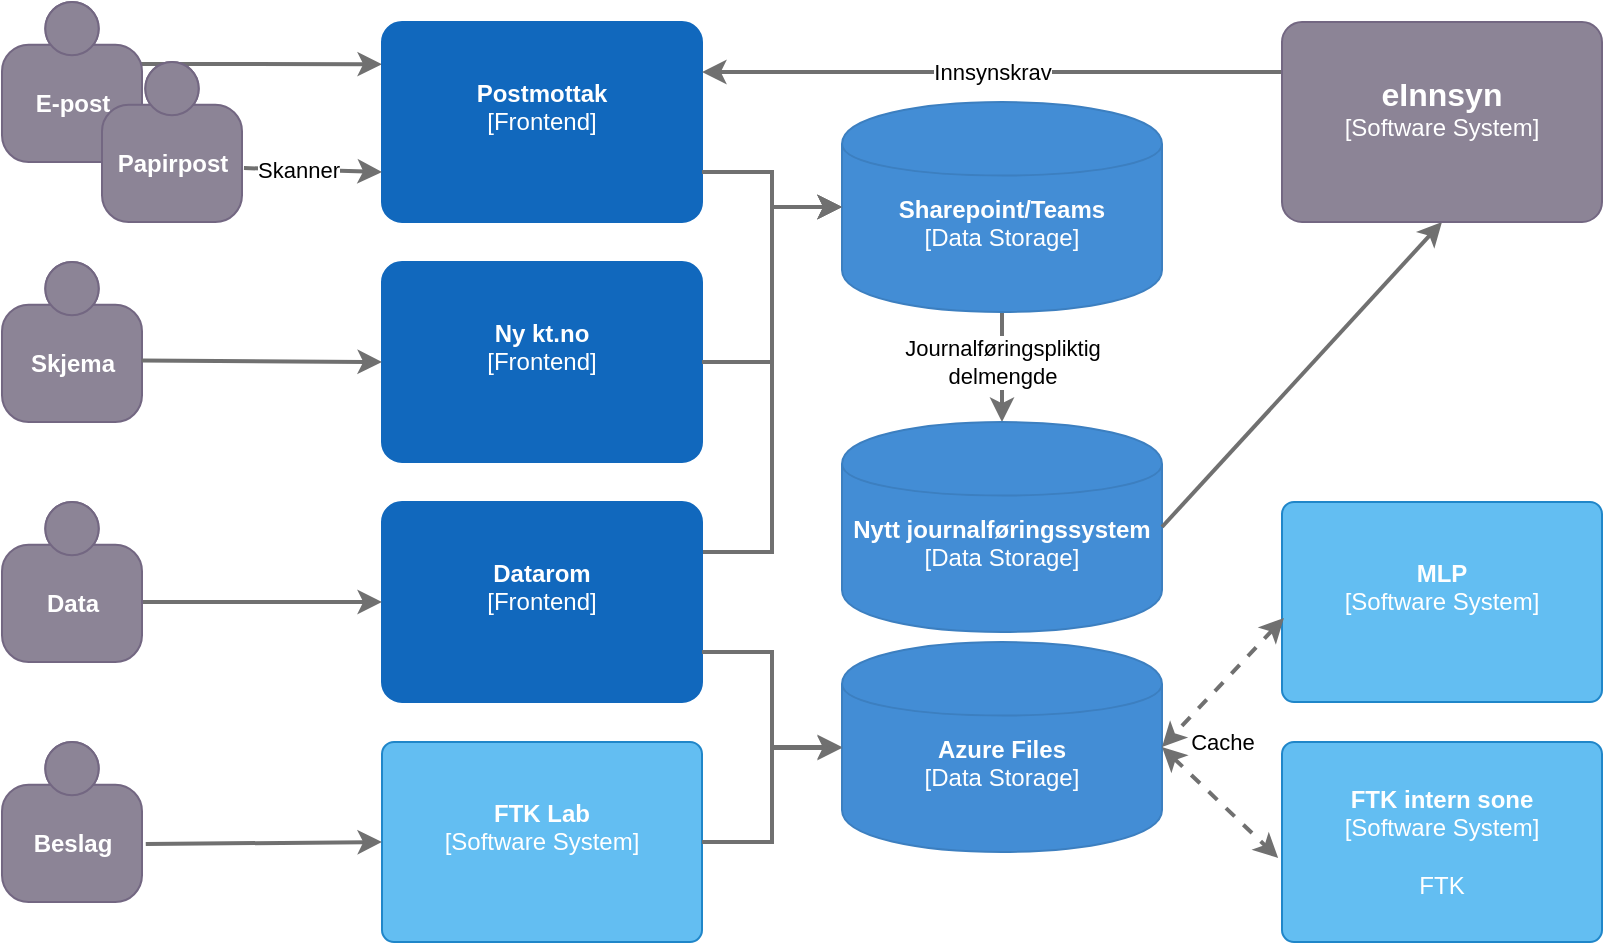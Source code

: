<mxfile version="24.8.0" pages="12">
  <diagram id="zNMGI6wU0Mi8Qe2H5Q59" name="Dataflyt inn">
    <mxGraphModel dx="757" dy="509" grid="1" gridSize="10" guides="1" tooltips="1" connect="1" arrows="1" fold="1" page="1" pageScale="1" pageWidth="827" pageHeight="1169" math="0" shadow="0">
      <root>
        <mxCell id="0" />
        <mxCell id="1" parent="0" />
        <mxCell id="lhokiOedD1wRkCvFBzF--8" style="edgeStyle=none;rounded=0;orthogonalLoop=1;jettySize=auto;html=1;strokeColor=#707070;strokeWidth=2;fontColor=#707070;entryX=0.5;entryY=0;entryDx=0;entryDy=0;entryPerimeter=0;exitX=0.5;exitY=1;exitDx=0;exitDy=0;exitPerimeter=0;" parent="1" source="lhokiOedD1wRkCvFBzF--3" target="lhokiOedD1wRkCvFBzF--4" edge="1">
          <mxGeometry relative="1" as="geometry">
            <mxPoint x="680" y="146.03" as="targetPoint" />
            <mxPoint x="610" y="145" as="sourcePoint" />
          </mxGeometry>
        </mxCell>
        <mxCell id="lnmgxQ-TkLNhtuKLghFE-9" style="edgeStyle=none;rounded=0;orthogonalLoop=1;jettySize=auto;html=1;strokeColor=#707070;strokeWidth=2;fontColor=#707070;entryX=0;entryY=0.364;entryDx=0;entryDy=0;entryPerimeter=0;exitX=0.857;exitY=0.388;exitDx=0;exitDy=0;exitPerimeter=0;" parent="1" source="lnmgxQ-TkLNhtuKLghFE-3" edge="1">
          <mxGeometry relative="1" as="geometry">
            <mxPoint x="200" y="41.08" as="targetPoint" />
            <mxPoint x="80" y="39.996" as="sourcePoint" />
          </mxGeometry>
        </mxCell>
        <object placeholders="1" c4Name="E-post" c4Type="Person" c4Description="" label="&lt;b&gt;%c4Name%&lt;/b&gt;&lt;div&gt;%c4Description%&lt;/div&gt;" tooltip="Eksternt firma eller person" id="lnmgxQ-TkLNhtuKLghFE-3">
          <mxCell style="html=1;dashed=0;whitespace=wrap;fillColor=#8C8496;strokeColor=#736782;fontColor=#ffffff;shape=mxgraph.c4.person;align=center;metaEdit=1;points=[[0.5,0,0],[1,0.5,0],[1,0.75,0],[0.75,1,0],[0.5,1,0],[0.25,1,0],[0,0.75,0],[0,0.5,0]];metaData={&quot;c4Type&quot;:{&quot;editable&quot;:false}};rounded=1;verticalAlign=middle;arcSize=10;fontFamily=Helvetica;fontSize=12;labelBackgroundColor=none;resizable=1;" parent="1" vertex="1">
            <mxGeometry x="10" y="10" width="70" height="80" as="geometry" />
          </mxCell>
        </object>
        <object placeholders="1" c4Name="Postmottak" c4Type="Frontend" c4Description="" label="&lt;b&gt;%c4Name%&lt;/b&gt;&lt;div&gt;[%c4Type%]&lt;/div&gt;&lt;br&gt;&lt;div&gt;%c4Description%&lt;/div&gt;" link="data:page/id,riFty9M_1o9Zjc9zv7YC" linkTarget="_blank" tooltip="post@kt.no" id="lnmgxQ-TkLNhtuKLghFE-13">
          <mxCell style="rounded=1;whiteSpace=wrap;html=1;labelBackgroundColor=none;fillColor=#1168BD;fontColor=#ffffff;align=center;arcSize=10;strokeColor=#1168BD;metaEdit=1;metaData={&quot;c4Type&quot;:{&quot;editable&quot;:false}};points=[[0.25,0,0],[0.5,0,0],[0.75,0,0],[1,0.25,0],[1,0.5,0],[1,0.75,0],[0.75,1,0],[0.5,1,0],[0.25,1,0],[0,0.75,0],[0,0.5,0],[0,0.25,0]];" parent="1" vertex="1">
            <mxGeometry x="200" y="20" width="160" height="100" as="geometry" />
          </mxCell>
        </object>
        <mxCell id="5p-e-0pEdj6wU1898hby-8" value="" style="endArrow=classic;html=1;rounded=0;entryX=0;entryY=0.75;entryDx=0;entryDy=0;entryPerimeter=0;exitX=1.014;exitY=0.663;exitDx=0;exitDy=0;exitPerimeter=0;strokeWidth=2;strokeColor=#707070;" parent="1" source="5p-e-0pEdj6wU1898hby-22" target="lnmgxQ-TkLNhtuKLghFE-13" edge="1">
          <mxGeometry relative="1" as="geometry">
            <mxPoint x="100" y="240" as="sourcePoint" />
            <mxPoint x="200" y="105" as="targetPoint" />
          </mxGeometry>
        </mxCell>
        <mxCell id="5p-e-0pEdj6wU1898hby-9" value="Skanner" style="edgeLabel;resizable=0;html=1;;align=center;verticalAlign=middle;" parent="5p-e-0pEdj6wU1898hby-8" connectable="0" vertex="1">
          <mxGeometry relative="1" as="geometry">
            <mxPoint x="-8" as="offset" />
          </mxGeometry>
        </mxCell>
        <mxCell id="CnHp2BACZt2HiP-NToc3-1" value="Journalføringspliktig&lt;div&gt;delmengde&lt;/div&gt;" style="edgeLabel;resizable=0;html=1;;align=center;verticalAlign=middle;" parent="5p-e-0pEdj6wU1898hby-8" connectable="0" vertex="1">
          <mxGeometry relative="1" as="geometry">
            <mxPoint x="344" y="96" as="offset" />
          </mxGeometry>
        </mxCell>
        <mxCell id="CnHp2BACZt2HiP-NToc3-2" value="Cache" style="edgeLabel;resizable=0;html=1;;align=center;verticalAlign=middle;" parent="5p-e-0pEdj6wU1898hby-8" connectable="0" vertex="1">
          <mxGeometry relative="1" as="geometry">
            <mxPoint x="454" y="286" as="offset" />
          </mxGeometry>
        </mxCell>
        <mxCell id="Lnd7dqwJ6gBZuBjxFB_a-3" value="" style="edgeStyle=orthogonalEdgeStyle;rounded=0;orthogonalLoop=1;jettySize=auto;html=1;entryX=0;entryY=0.5;entryDx=0;entryDy=0;entryPerimeter=0;strokeWidth=2;strokeColor=#707070;exitX=1;exitY=0.25;exitDx=0;exitDy=0;exitPerimeter=0;" parent="1" source="5p-e-0pEdj6wU1898hby-11" target="lhokiOedD1wRkCvFBzF--3" edge="1">
          <mxGeometry relative="1" as="geometry">
            <mxPoint x="360" y="310" as="sourcePoint" />
          </mxGeometry>
        </mxCell>
        <object placeholders="1" c4Name="Datarom" c4Type="Frontend" c4Description="" label="&lt;b&gt;%c4Name%&lt;/b&gt;&lt;div&gt;[%c4Type%]&lt;/div&gt;&lt;br&gt;&lt;div&gt;%c4Description%&lt;/div&gt;" link="https://konkurransetilsynet.sharepoint.com/sites/Share?CT" tooltip="KT Ekstern dokumentutveksling" id="5p-e-0pEdj6wU1898hby-11">
          <mxCell style="rounded=1;whiteSpace=wrap;html=1;labelBackgroundColor=none;fillColor=#1168BD;fontColor=#ffffff;align=center;arcSize=10;strokeColor=#1168BD;metaEdit=1;metaData={&quot;c4Type&quot;:{&quot;editable&quot;:false}};points=[[0.25,0,0],[0.5,0,0],[0.75,0,0],[1,0.25,0],[1,0.5,0],[1,0.75,0],[0.75,1,0],[0.5,1,0],[0.25,1,0],[0,0.75,0],[0,0.5,0],[0,0.25,0]];" parent="1" vertex="1">
            <mxGeometry x="200" y="260" width="160" height="100" as="geometry" />
          </mxCell>
        </object>
        <object placeholders="1" c4Name="Ny kt.no" c4Type="Frontend" c4Description="" label="&lt;b&gt;%c4Name%&lt;/b&gt;&lt;div&gt;[%c4Type%]&lt;/div&gt;&lt;br&gt;&lt;div&gt;%c4Description%&lt;/div&gt;" link="data:page/id,KBZA_GLIqCq3Hr5ouC0Q" tooltip="Konkurransetilsynets eksterne nettside" id="5p-e-0pEdj6wU1898hby-13">
          <mxCell style="rounded=1;whiteSpace=wrap;html=1;labelBackgroundColor=none;fillColor=#1168BD;fontColor=#ffffff;align=center;arcSize=10;strokeColor=#1168BD;metaEdit=1;metaData={&quot;c4Type&quot;:{&quot;editable&quot;:false}};points=[[0.25,0,0],[0.5,0,0],[0.75,0,0],[1,0.25,0],[1,0.5,0],[1,0.75,0],[0.75,1,0],[0.5,1,0],[0.25,1,0],[0,0.75,0],[0,0.5,0],[0,0.25,0]];" parent="1" vertex="1">
            <mxGeometry x="200" y="140" width="160" height="100" as="geometry" />
          </mxCell>
        </object>
        <object placeholders="1" c4Name="FTK Lab" c4Type="Software System" c4Description="" label="&lt;b&gt;%c4Name%&lt;/b&gt;&lt;div&gt;[%c4Type%]&lt;/div&gt;&lt;br&gt;&lt;div&gt;%c4Description%&lt;/div&gt;" link="data:page/id,da4WMFDRyzKGSwZyCBPs" tooltip="FTK uten nettilgang" id="5p-e-0pEdj6wU1898hby-16">
          <mxCell style="rounded=1;whiteSpace=wrap;html=1;labelBackgroundColor=none;fillColor=#63BEF2;fontColor=#ffffff;align=center;arcSize=6;strokeColor=#2086C9;metaEdit=1;metaData={&quot;c4Type&quot;:{&quot;editable&quot;:false}};points=[[0.25,0,0],[0.5,0,0],[0.75,0,0],[1,0.25,0],[1,0.5,0],[1,0.75,0],[0.75,1,0],[0.5,1,0],[0.25,1,0],[0,0.75,0],[0,0.5,0],[0,0.25,0]];verticalAlign=middle;fontFamily=Helvetica;fontSize=12;resizable=0;" parent="1" vertex="1">
            <mxGeometry x="200" y="380" width="160" height="100" as="geometry" />
          </mxCell>
        </object>
        <mxCell id="5p-e-0pEdj6wU1898hby-18" style="edgeStyle=none;rounded=0;orthogonalLoop=1;jettySize=auto;html=1;strokeColor=#707070;strokeWidth=2;fontColor=#707070;exitX=0.987;exitY=0.625;exitDx=0;exitDy=0;exitPerimeter=0;entryX=0;entryY=0.5;entryDx=0;entryDy=0;entryPerimeter=0;" parent="1" source="5p-e-0pEdj6wU1898hby-24" target="5p-e-0pEdj6wU1898hby-11" edge="1">
          <mxGeometry relative="1" as="geometry">
            <mxPoint x="198" y="250" as="targetPoint" />
            <mxPoint x="100" y="350" as="sourcePoint" />
          </mxGeometry>
        </mxCell>
        <mxCell id="5p-e-0pEdj6wU1898hby-20" style="edgeStyle=none;rounded=0;orthogonalLoop=1;jettySize=auto;html=1;strokeColor=#707070;strokeWidth=2;fontColor=#707070;entryX=0;entryY=0.5;entryDx=0;entryDy=0;entryPerimeter=0;exitX=1.027;exitY=0.638;exitDx=0;exitDy=0;exitPerimeter=0;" parent="1" source="lhokiOedD1wRkCvFBzF--22" target="5p-e-0pEdj6wU1898hby-16" edge="1">
          <mxGeometry relative="1" as="geometry">
            <mxPoint x="200" y="435" as="targetPoint" />
            <mxPoint x="79.09" y="457.28" as="sourcePoint" />
          </mxGeometry>
        </mxCell>
        <object placeholders="1" c4Name="Papirpost" c4Type="Person" c4Description="" label="&lt;b&gt;%c4Name%&lt;/b&gt;&lt;div&gt;%c4Description%&lt;/div&gt;" tooltip="Eksternt firma eller person" id="5p-e-0pEdj6wU1898hby-22">
          <mxCell style="html=1;dashed=0;whitespace=wrap;fillColor=#8C8496;strokeColor=#736782;fontColor=#ffffff;shape=mxgraph.c4.person;align=center;metaEdit=1;points=[[0.5,0,0],[1,0.5,0],[1,0.75,0],[0.75,1,0],[0.5,1,0],[0.25,1,0],[0,0.75,0],[0,0.5,0]];metaData={&quot;c4Type&quot;:{&quot;editable&quot;:false}};rounded=1;verticalAlign=middle;arcSize=10;fontFamily=Helvetica;fontSize=12;labelBackgroundColor=none;resizable=1;" parent="1" vertex="1">
            <mxGeometry x="60" y="40" width="70" height="80" as="geometry" />
          </mxCell>
        </object>
        <object placeholders="1" c4Name="Data" c4Type="Person" c4Description="" label="&lt;b&gt;%c4Name%&lt;/b&gt;&lt;div&gt;%c4Description%&lt;/div&gt;" tooltip="Eksternt firma" id="5p-e-0pEdj6wU1898hby-24">
          <mxCell style="html=1;dashed=0;whitespace=wrap;fillColor=#8C8496;strokeColor=#736782;fontColor=#ffffff;shape=mxgraph.c4.person;align=center;metaEdit=1;points=[[0.5,0,0],[1,0.5,0],[1,0.75,0],[0.75,1,0],[0.5,1,0],[0.25,1,0],[0,0.75,0],[0,0.5,0]];metaData={&quot;c4Type&quot;:{&quot;editable&quot;:false}};rounded=1;verticalAlign=middle;arcSize=10;fontFamily=Helvetica;fontSize=12;labelBackgroundColor=none;resizable=1;" parent="1" vertex="1">
            <mxGeometry x="10" y="260" width="70" height="80" as="geometry" />
          </mxCell>
        </object>
        <object placeholders="1" c4Name="Skjema" c4Type="Person" c4Description="" label="&lt;b&gt;%c4Name%&lt;/b&gt;&lt;div&gt;%c4Description%&lt;/div&gt;" tooltip="Eksternt firma" id="5p-e-0pEdj6wU1898hby-25">
          <mxCell style="html=1;dashed=0;whitespace=wrap;fillColor=#8C8496;strokeColor=#736782;fontColor=#ffffff;shape=mxgraph.c4.person;align=center;metaEdit=1;points=[[0.5,0,0],[1,0.5,0],[1,0.75,0],[0.75,1,0],[0.5,1,0],[0.25,1,0],[0,0.75,0],[0,0.5,0]];metaData={&quot;c4Type&quot;:{&quot;editable&quot;:false}};rounded=1;verticalAlign=middle;arcSize=10;fontFamily=Helvetica;fontSize=12;labelBackgroundColor=none;resizable=1;" parent="1" vertex="1">
            <mxGeometry x="10" y="140" width="70" height="80" as="geometry" />
          </mxCell>
        </object>
        <mxCell id="5p-e-0pEdj6wU1898hby-26" style="edgeStyle=none;rounded=0;orthogonalLoop=1;jettySize=auto;html=1;strokeColor=#707070;strokeWidth=2;fontColor=#707070;exitX=0.997;exitY=0.615;exitDx=0;exitDy=0;exitPerimeter=0;entryX=0;entryY=0.5;entryDx=0;entryDy=0;entryPerimeter=0;" parent="1" source="5p-e-0pEdj6wU1898hby-25" target="5p-e-0pEdj6wU1898hby-13" edge="1">
          <mxGeometry relative="1" as="geometry">
            <mxPoint x="200" y="300" as="targetPoint" />
            <mxPoint x="79" y="350" as="sourcePoint" />
          </mxGeometry>
        </mxCell>
        <object placeholders="1" c4Description="" label="&lt;b style=&quot;font-size: 12px;&quot;&gt;%c4Name%&lt;/b&gt;&lt;div style=&quot;font-size: 12px;&quot;&gt;[%c4Type%]&lt;/div&gt;&lt;br style=&quot;font-size: 12px;&quot;&gt;&lt;div style=&quot;font-size: 12px;&quot;&gt;%c4Description%&lt;/div&gt;" c4Name="Azure Files" c4Type="Data Storage" link="data:page/id,gqWblNubQF4karUzQvhE" tooltip="Azure Files med Azure File Sync" id="lhokiOedD1wRkCvFBzF--1">
          <mxCell style="shape=cylinder;whiteSpace=wrap;html=1;boundedLbl=1;rounded=0;labelBackgroundColor=none;fillColor=#438DD5;fontSize=12;fontColor=#ffffff;align=center;strokeColor=#3C7FC0;metaEdit=1;points=[[0.5,0,0],[1,0.25,0],[1,0.5,0],[1,0.75,0],[0.5,1,0],[0,0.75,0],[0,0.5,0],[0,0.25,0]];metaData={&quot;c4Type&quot;:{&quot;editable&quot;:false}};" parent="1" vertex="1">
            <mxGeometry x="430" y="330" width="160" height="105" as="geometry" />
          </mxCell>
        </object>
        <object placeholders="1" c4Name="FTK intern sone" c4Type="Software System" c4Description="FTK " label="&lt;b&gt;%c4Name%&lt;/b&gt;&lt;div&gt;[%c4Type%]&lt;/div&gt;&lt;br&gt;&lt;div&gt;%c4Description%&lt;/div&gt;" link="data:page/id,da4WMFDRyzKGSwZyCBPs" tooltip="FTK på internt nett" id="lhokiOedD1wRkCvFBzF--2">
          <mxCell style="rounded=1;whiteSpace=wrap;html=1;labelBackgroundColor=none;fillColor=#63BEF2;align=center;arcSize=6;strokeColor=#2086C9;metaEdit=1;metaData={&quot;c4Type&quot;:{&quot;editable&quot;:false}};points=[[0.25,0,0],[0.5,0,0],[0.75,0,0],[1,0.25,0],[1,0.5,0],[1,0.75,0],[0.75,1,0],[0.5,1,0],[0.25,1,0],[0,0.75,0],[0,0.5,0],[0,0.25,0]];verticalAlign=middle;fontFamily=Helvetica;fontSize=12;fontColor=#ffffff;resizable=0;" parent="1" vertex="1">
            <mxGeometry x="650" y="380" width="160" height="100" as="geometry" />
          </mxCell>
        </object>
        <object placeholders="1" c4Description="" label="&lt;b style=&quot;font-size: 12px;&quot;&gt;%c4Name%&lt;/b&gt;&lt;div style=&quot;font-size: 12px;&quot;&gt;[%c4Type%]&lt;/div&gt;&lt;br style=&quot;font-size: 12px;&quot;&gt;&lt;div style=&quot;font-size: 12px;&quot;&gt;%c4Description%&lt;/div&gt;" c4Name="Sharepoint/Teams" c4Type="Data Storage" link="data:page/id,rXMBJQsD9wPTN60wKnSM" tooltip="Saksbehandlernes brukergrensesnitt" id="lhokiOedD1wRkCvFBzF--3">
          <mxCell style="shape=cylinder;whiteSpace=wrap;html=1;boundedLbl=1;rounded=0;labelBackgroundColor=none;fillColor=#438DD5;fontSize=12;fontColor=#ffffff;align=center;strokeColor=#3C7FC0;metaEdit=1;points=[[0.5,0,0],[1,0.25,0],[1,0.5,0],[1,0.75,0],[0.5,1,0],[0,0.75,0],[0,0.5,0],[0,0.25,0]];metaData={&quot;c4Type&quot;:{&quot;editable&quot;:false}};" parent="1" vertex="1">
            <mxGeometry x="430" y="60" width="160" height="105" as="geometry" />
          </mxCell>
        </object>
        <object placeholders="1" c4Description="" label="&lt;b style=&quot;font-size: 12px;&quot;&gt;%c4Name%&lt;/b&gt;&lt;div style=&quot;font-size: 12px;&quot;&gt;[%c4Type%]&lt;/div&gt;&lt;br style=&quot;font-size: 12px;&quot;&gt;&lt;div style=&quot;font-size: 12px;&quot;&gt;%c4Description%&lt;/div&gt;" c4Name="Nytt journalføringssystem" c4Type="Data Storage" link="data:page/id,SF045wSuWdy3ESht9sIM" tooltip="Frittstående arkivkjerne med brukergrensesnitt for kun arkivarer og administrator" id="lhokiOedD1wRkCvFBzF--4">
          <mxCell style="shape=cylinder;whiteSpace=wrap;html=1;boundedLbl=1;rounded=0;labelBackgroundColor=none;fillColor=#438DD5;fontSize=12;fontColor=#ffffff;align=center;strokeColor=#3C7FC0;metaEdit=1;points=[[0.5,0,0],[1,0.25,0],[1,0.5,0],[1,0.75,0],[0.5,1,0],[0,0.75,0],[0,0.5,0],[0,0.25,0]];metaData={&quot;c4Type&quot;:{&quot;editable&quot;:false}};" parent="1" vertex="1">
            <mxGeometry x="430" y="220" width="160" height="105" as="geometry" />
          </mxCell>
        </object>
        <mxCell id="lhokiOedD1wRkCvFBzF--10" style="edgeStyle=none;rounded=0;orthogonalLoop=1;jettySize=auto;html=1;strokeColor=#707070;strokeWidth=2;fontColor=#707070;exitX=1;exitY=0.5;exitDx=0;exitDy=0;exitPerimeter=0;entryX=0.5;entryY=1;entryDx=0;entryDy=0;entryPerimeter=0;" parent="1" source="lhokiOedD1wRkCvFBzF--4" edge="1">
          <mxGeometry relative="1" as="geometry">
            <mxPoint x="730" y="120" as="targetPoint" />
            <mxPoint x="600" y="201" as="sourcePoint" />
          </mxGeometry>
        </mxCell>
        <mxCell id="lhokiOedD1wRkCvFBzF--14" style="edgeStyle=none;rounded=0;orthogonalLoop=1;jettySize=auto;html=1;strokeColor=#707070;strokeWidth=2;fontColor=#707070;startArrow=classic;startFill=1;dashed=1;entryX=-0.012;entryY=0.58;entryDx=0;entryDy=0;entryPerimeter=0;exitX=1;exitY=0.5;exitDx=0;exitDy=0;exitPerimeter=0;" parent="1" source="lhokiOedD1wRkCvFBzF--1" target="lhokiOedD1wRkCvFBzF--2" edge="1">
          <mxGeometry relative="1" as="geometry">
            <mxPoint x="646" y="398" as="targetPoint" />
            <mxPoint x="591" y="390" as="sourcePoint" />
          </mxGeometry>
        </mxCell>
        <mxCell id="lhokiOedD1wRkCvFBzF--19" value="" style="endArrow=classic;html=1;rounded=0;entryX=1;entryY=0.25;entryDx=0;entryDy=0;entryPerimeter=0;exitX=0;exitY=0.25;exitDx=0;exitDy=0;exitPerimeter=0;strokeWidth=2;strokeColor=#707070;" parent="1" target="lnmgxQ-TkLNhtuKLghFE-13" edge="1">
          <mxGeometry relative="1" as="geometry">
            <mxPoint x="650" y="45" as="sourcePoint" />
            <mxPoint x="578.5" y="-67" as="targetPoint" />
          </mxGeometry>
        </mxCell>
        <mxCell id="lhokiOedD1wRkCvFBzF--20" value="Innsynskrav" style="edgeLabel;resizable=0;html=1;;align=center;verticalAlign=middle;" parent="lhokiOedD1wRkCvFBzF--19" connectable="0" vertex="1">
          <mxGeometry relative="1" as="geometry" />
        </mxCell>
        <object placeholders="1" c4Name="Beslag" c4Type="Person" c4Description="" label="&lt;b&gt;%c4Name%&lt;/b&gt;&lt;div&gt;%c4Description%&lt;/div&gt;" tooltip="Eksternt firma" id="lhokiOedD1wRkCvFBzF--22">
          <mxCell style="html=1;dashed=0;whitespace=wrap;fillColor=#8C8496;strokeColor=#736782;fontColor=#ffffff;shape=mxgraph.c4.person;align=center;metaEdit=1;points=[[0.5,0,0],[1,0.5,0],[1,0.75,0],[0.75,1,0],[0.5,1,0],[0.25,1,0],[0,0.75,0],[0,0.5,0]];metaData={&quot;c4Type&quot;:{&quot;editable&quot;:false}};rounded=1;verticalAlign=middle;arcSize=10;fontFamily=Helvetica;fontSize=12;labelBackgroundColor=none;resizable=1;" parent="1" vertex="1">
            <mxGeometry x="10" y="380" width="70" height="80" as="geometry" />
          </mxCell>
        </object>
        <object placeholders="1" c4Name="MLP" c4Type="Software System" c4Description="" label="&lt;b&gt;%c4Name%&lt;/b&gt;&lt;div&gt;[%c4Type%]&lt;/div&gt;&lt;br&gt;&lt;div&gt;%c4Description%&lt;/div&gt;" link="data:page/id,0wcvV2fvpvfQFUzSbVlZ" tooltip="Maskinlæringsplattformen" id="lhokiOedD1wRkCvFBzF--23">
          <mxCell style="rounded=1;whiteSpace=wrap;html=1;labelBackgroundColor=none;fillColor=#63BEF2;align=center;arcSize=6;strokeColor=#2086C9;metaEdit=1;metaData={&quot;c4Type&quot;:{&quot;editable&quot;:false}};points=[[0.25,0,0],[0.5,0,0],[0.75,0,0],[1,0.25,0],[1,0.5,0],[1,0.75,0],[0.75,1,0],[0.5,1,0],[0.25,1,0],[0,0.75,0],[0,0.5,0],[0,0.25,0]];verticalAlign=middle;fontFamily=Helvetica;fontSize=12;fontColor=#ffffff;resizable=0;" parent="1" vertex="1">
            <mxGeometry x="650" y="260" width="160" height="100" as="geometry" />
          </mxCell>
        </object>
        <mxCell id="lhokiOedD1wRkCvFBzF--24" style="edgeStyle=none;rounded=0;orthogonalLoop=1;jettySize=auto;html=1;strokeColor=#707070;strokeWidth=2;fontColor=#707070;exitX=0.006;exitY=0.58;exitDx=0;exitDy=0;exitPerimeter=0;startArrow=classic;startFill=1;dashed=1;entryX=1;entryY=0.5;entryDx=0;entryDy=0;entryPerimeter=0;" parent="1" source="lhokiOedD1wRkCvFBzF--23" target="lhokiOedD1wRkCvFBzF--1" edge="1">
          <mxGeometry relative="1" as="geometry">
            <mxPoint x="620" y="385" as="targetPoint" />
            <mxPoint x="620" y="340" as="sourcePoint" />
          </mxGeometry>
        </mxCell>
        <mxCell id="Lnd7dqwJ6gBZuBjxFB_a-4" value="" style="edgeStyle=orthogonalEdgeStyle;rounded=0;orthogonalLoop=1;jettySize=auto;html=1;entryX=0;entryY=0.5;entryDx=0;entryDy=0;entryPerimeter=0;strokeWidth=2;strokeColor=#707070;exitX=1;exitY=0.5;exitDx=0;exitDy=0;exitPerimeter=0;" parent="1" source="5p-e-0pEdj6wU1898hby-13" target="lhokiOedD1wRkCvFBzF--3" edge="1">
          <mxGeometry relative="1" as="geometry">
            <mxPoint x="360" y="200" as="sourcePoint" />
            <mxPoint x="440" y="149" as="targetPoint" />
          </mxGeometry>
        </mxCell>
        <mxCell id="Lnd7dqwJ6gBZuBjxFB_a-5" value="" style="edgeStyle=orthogonalEdgeStyle;rounded=0;orthogonalLoop=1;jettySize=auto;html=1;entryX=0;entryY=0.5;entryDx=0;entryDy=0;entryPerimeter=0;strokeWidth=2;strokeColor=#707070;exitX=1;exitY=0.75;exitDx=0;exitDy=0;exitPerimeter=0;" parent="1" source="lnmgxQ-TkLNhtuKLghFE-13" target="lhokiOedD1wRkCvFBzF--3" edge="1">
          <mxGeometry relative="1" as="geometry">
            <mxPoint x="360" y="80" as="sourcePoint" />
            <mxPoint x="440" y="123" as="targetPoint" />
          </mxGeometry>
        </mxCell>
        <mxCell id="Lnd7dqwJ6gBZuBjxFB_a-9" value="" style="edgeStyle=orthogonalEdgeStyle;rounded=0;orthogonalLoop=1;jettySize=auto;html=1;entryX=0;entryY=0.5;entryDx=0;entryDy=0;entryPerimeter=0;strokeWidth=2;strokeColor=#707070;exitX=1;exitY=0.5;exitDx=0;exitDy=0;exitPerimeter=0;" parent="1" source="5p-e-0pEdj6wU1898hby-16" target="lhokiOedD1wRkCvFBzF--1" edge="1">
          <mxGeometry relative="1" as="geometry">
            <mxPoint x="440" y="490" as="sourcePoint" />
            <mxPoint x="510" y="293" as="targetPoint" />
          </mxGeometry>
        </mxCell>
        <mxCell id="Lnd7dqwJ6gBZuBjxFB_a-10" value="" style="edgeStyle=orthogonalEdgeStyle;rounded=0;orthogonalLoop=1;jettySize=auto;html=1;strokeWidth=2;strokeColor=#707070;exitX=1;exitY=0.75;exitDx=0;exitDy=0;exitPerimeter=0;" parent="1" source="5p-e-0pEdj6wU1898hby-11" target="lhokiOedD1wRkCvFBzF--1" edge="1">
          <mxGeometry relative="1" as="geometry">
            <mxPoint x="450" y="460" as="sourcePoint" />
            <mxPoint x="520" y="263" as="targetPoint" />
            <Array as="points">
              <mxPoint x="395" y="335" />
              <mxPoint x="395" y="383" />
            </Array>
          </mxGeometry>
        </mxCell>
        <object placeholders="1" c4Name="eInnsyn" c4Type="Software System" c4Description="" label="&lt;font style=&quot;font-size: 16px&quot;&gt;&lt;b&gt;%c4Name%&lt;/b&gt;&lt;/font&gt;&lt;div&gt;[%c4Type%]&lt;/div&gt;&lt;br&gt;&lt;div&gt;&lt;font style=&quot;font-size: 11px&quot;&gt;&lt;font color=&quot;#cccccc&quot;&gt;%c4Description%&lt;/font&gt;&lt;/div&gt;" tooltip="Eksternt system" link="https://einnsyn.no/sok?f=301641a9-3c62-4803-af75-cce1040ce0eb" id="LXH957WNBUGfyvkMVuLL-1">
          <mxCell style="rounded=1;whiteSpace=wrap;html=1;labelBackgroundColor=none;fillColor=#8C8496;fontColor=#ffffff;align=center;arcSize=10;strokeColor=#736782;metaEdit=1;resizable=1;points=[[0.25,0,0],[0.5,0,0],[0.75,0,0],[1,0.25,0],[1,0.5,0],[1,0.75,0],[0.75,1,0],[0.5,1,0],[0.25,1,0],[0,0.75,0],[0,0.5,0],[0,0.25,0]];movable=1;rotatable=1;deletable=1;editable=1;locked=0;connectable=1;" parent="1" vertex="1">
            <mxGeometry x="650" y="20" width="160" height="100" as="geometry" />
          </mxCell>
        </object>
      </root>
    </mxGraphModel>
  </diagram>
  <diagram id="riFty9M_1o9Zjc9zv7YC" name="Postmottak">
    <mxGraphModel dx="1397" dy="874" grid="1" gridSize="10" guides="1" tooltips="1" connect="1" arrows="1" fold="1" page="1" pageScale="1" pageWidth="827" pageHeight="1169" math="0" shadow="0">
      <root>
        <mxCell id="0" />
        <mxCell id="1" parent="0" />
        <object placeholders="1" c4Name="Postmottak" c4Type="Email" c4Description="" label="&lt;b&gt;%c4Name%&lt;/b&gt;&lt;div&gt;[%c4Type%]&lt;/div&gt;&lt;br&gt;&lt;div&gt;%c4Description%&lt;/div&gt;" linkTarget="_blank" id="NI2p3W5VeMO1QB1sqK2y-1">
          <mxCell style="rounded=1;whiteSpace=wrap;html=1;labelBackgroundColor=none;fillColor=#1168BD;fontColor=#ffffff;align=center;arcSize=10;strokeColor=#1168BD;metaEdit=1;metaData={&quot;c4Type&quot;:{&quot;editable&quot;:false}};points=[[0.25,0,0],[0.5,0,0],[0.75,0,0],[1,0.25,0],[1,0.5,0],[1,0.75,0],[0.75,1,0],[0.5,1,0],[0.25,1,0],[0,0.75,0],[0,0.5,0],[0,0.25,0]];" parent="1" vertex="1">
            <mxGeometry x="20" y="40" width="130" height="60" as="geometry" />
          </mxCell>
        </object>
        <mxCell id="xCSfhaLp2Q9O3egV-59d-14" value="Yes" style="rounded=0;html=1;jettySize=auto;orthogonalLoop=1;fontSize=11;endArrow=block;endFill=0;endSize=8;strokeWidth=1;shadow=0;labelBackgroundColor=none;" edge="1" parent="1" source="xCSfhaLp2Q9O3egV-59d-16">
          <mxGeometry x="340" y="250" as="geometry">
            <mxPoint as="offset" />
            <mxPoint x="350" y="300" as="targetPoint" />
          </mxGeometry>
        </mxCell>
        <mxCell id="xCSfhaLp2Q9O3egV-59d-15" value="No" style="edgeStyle=orthogonalEdgeStyle;rounded=0;html=1;jettySize=auto;orthogonalLoop=1;fontSize=11;endArrow=block;endFill=0;endSize=8;strokeWidth=1;shadow=0;labelBackgroundColor=none;" edge="1" parent="1" target="xCSfhaLp2Q9O3egV-59d-17">
          <mxGeometry x="390" y="210" as="geometry">
            <mxPoint as="offset" />
            <mxPoint x="400" y="220" as="sourcePoint" />
          </mxGeometry>
        </mxCell>
        <mxCell id="xCSfhaLp2Q9O3egV-59d-19" value="Yes" style="edgeStyle=orthogonalEdgeStyle;rounded=0;html=1;jettySize=auto;orthogonalLoop=1;fontSize=11;endArrow=block;endFill=0;endSize=8;strokeWidth=1;shadow=0;labelBackgroundColor=none;" edge="1" parent="1" target="xCSfhaLp2Q9O3egV-59d-22">
          <mxGeometry x="390" y="330" as="geometry">
            <mxPoint as="offset" />
            <mxPoint x="400" y="340" as="sourcePoint" />
          </mxGeometry>
        </mxCell>
        <mxCell id="sDh-2Osx3zRGAHq1NDjN-3" value="" style="edgeStyle=orthogonalEdgeStyle;rounded=0;orthogonalLoop=1;jettySize=auto;html=1;" edge="1" parent="1" target="sDh-2Osx3zRGAHq1NDjN-19">
          <mxGeometry relative="1" as="geometry">
            <mxPoint x="80" y="240" as="sourcePoint" />
          </mxGeometry>
        </mxCell>
        <mxCell id="sDh-2Osx3zRGAHq1NDjN-10" value="" style="edgeStyle=orthogonalEdgeStyle;rounded=0;orthogonalLoop=1;jettySize=auto;html=1;" edge="1" parent="1" target="sDh-2Osx3zRGAHq1NDjN-14">
          <mxGeometry relative="1" as="geometry">
            <mxPoint x="280" y="240" as="sourcePoint" />
          </mxGeometry>
        </mxCell>
        <mxCell id="sDh-2Osx3zRGAHq1NDjN-13" value="" style="edgeStyle=orthogonalEdgeStyle;rounded=0;orthogonalLoop=1;jettySize=auto;html=1;" edge="1" parent="1" target="sDh-2Osx3zRGAHq1NDjN-15">
          <mxGeometry relative="1" as="geometry">
            <mxPoint x="280" y="440" as="sourcePoint" />
          </mxGeometry>
        </mxCell>
        <mxCell id="sKABNgXzZgm3t2b2FU51-1" value="journalføringspliktig?" style="strokeWidth=2;html=1;shape=mxgraph.flowchart.decision;whiteSpace=wrap;fontFamily=Helvetica;fontSize=12;fontColor=#000000;align=center;strokeColor=#9673a6;fillColor=#e1d5e7;" vertex="1" parent="1">
          <mxGeometry x="180" y="20" width="130" height="100" as="geometry" />
        </mxCell>
        <mxCell id="sKABNgXzZgm3t2b2FU51-2" value="" style="edgeStyle=orthogonalEdgeStyle;rounded=0;orthogonalLoop=1;jettySize=auto;html=1;exitX=1;exitY=0.5;exitDx=0;exitDy=0;exitPerimeter=0;strokeColor=#707070;strokeWidth=2;align=center;verticalAlign=middle;fontFamily=Helvetica;fontSize=11;fontColor=#707070;labelBackgroundColor=default;endArrow=classic;" edge="1" parent="1" source="NI2p3W5VeMO1QB1sqK2y-1" target="sKABNgXzZgm3t2b2FU51-1">
          <mxGeometry relative="1" as="geometry">
            <mxPoint x="160" y="70" as="sourcePoint" />
            <mxPoint x="170" y="70" as="targetPoint" />
          </mxGeometry>
        </mxCell>
        <object placeholders="1" c4Description="" label="&lt;b style=&quot;font-size: 12px;&quot;&gt;%c4Name%&lt;/b&gt;&lt;div style=&quot;font-size: 12px;&quot;&gt;[%c4Type%]&lt;/div&gt;&lt;br style=&quot;font-size: 12px;&quot;&gt;&lt;div style=&quot;font-size: 12px;&quot;&gt;%c4Description%&lt;/div&gt;" c4Name="Nytt journalføringssystem" c4Type="Data Storage" link="data:page/id,SF045wSuWdy3ESht9sIM" tooltip="Frittstående arkivkjerne med brukergrensesnitt for kun arkivarer og administrator" id="ARYC5Qvcb6XV4YHYZ091-1">
          <mxCell style="shape=cylinder;whiteSpace=wrap;html=1;boundedLbl=1;rounded=0;labelBackgroundColor=none;fillColor=#438DD5;fontSize=12;fontColor=#ffffff;align=center;strokeColor=#3C7FC0;metaEdit=1;points=[[0.5,0,0],[1,0.25,0],[1,0.5,0],[1,0.75,0],[0.5,1,0],[0,0.75,0],[0,0.5,0],[0,0.25,0]];metaData={&quot;c4Type&quot;:{&quot;editable&quot;:false}};" vertex="1" parent="1">
            <mxGeometry x="180" y="260" width="130" height="60" as="geometry" />
          </mxCell>
        </object>
        <object placeholders="1" c4Description="" label="&lt;b style=&quot;font-size: 12px;&quot;&gt;%c4Name%&lt;/b&gt;&lt;div style=&quot;font-size: 12px;&quot;&gt;[%c4Type%]&lt;/div&gt;&lt;br style=&quot;font-size: 12px;&quot;&gt;&lt;div style=&quot;font-size: 12px;&quot;&gt;%c4Description%&lt;/div&gt;" c4Name="Sharepoint/Teams" c4Type="Data Storage" link="data:page/id,rXMBJQsD9wPTN60wKnSM" tooltip="Saksbehandlernes brukergrensesnitt" id="u9A8sVjy4O4BTkavaI1W-1">
          <mxCell style="shape=cylinder;whiteSpace=wrap;html=1;boundedLbl=1;rounded=0;labelBackgroundColor=none;fillColor=#438DD5;fontSize=12;fontColor=#ffffff;align=center;strokeColor=#3C7FC0;metaEdit=1;points=[[0.5,0,0],[1,0.25,0],[1,0.5,0],[1,0.75,0],[0.5,1,0],[0,0.75,0],[0,0.5,0],[0,0.25,0]];metaData={&quot;c4Type&quot;:{&quot;editable&quot;:false}};" vertex="1" parent="1">
            <mxGeometry x="190" y="160" width="290" height="60" as="geometry" />
          </mxCell>
        </object>
        <object placeholders="1" c4Name="Saksbehandler" c4Type="Email" c4Description="" label="&lt;b&gt;%c4Name%&lt;/b&gt;&lt;div&gt;[%c4Type%]&lt;/div&gt;&lt;br&gt;&lt;div&gt;%c4Description%&lt;/div&gt;" linkTarget="_blank" id="2TS-cLuS4wbk6AotrT8f-2">
          <mxCell style="rounded=1;whiteSpace=wrap;html=1;labelBackgroundColor=none;fillColor=#1168BD;fontColor=#ffffff;align=center;arcSize=10;strokeColor=#1168BD;metaEdit=1;metaData={&quot;c4Type&quot;:{&quot;editable&quot;:false}};points=[[0.25,0,0],[0.5,0,0],[0.75,0,0],[1,0.25,0],[1,0.5,0],[1,0.75,0],[0.75,1,0],[0.5,1,0],[0.25,1,0],[0,0.75,0],[0,0.5,0],[0,0.25,0]];" vertex="1" parent="1">
            <mxGeometry x="670" y="40" width="130" height="60" as="geometry" />
          </mxCell>
        </object>
        <mxCell id="zyApMctIktEo1dBbrn69-3" value="" style="edgeStyle=orthogonalEdgeStyle;rounded=0;orthogonalLoop=1;jettySize=auto;html=1;strokeColor=#707070;strokeWidth=2;align=center;verticalAlign=middle;fontFamily=Helvetica;fontSize=11;fontColor=#707070;labelBackgroundColor=default;endArrow=classic;entryX=0;entryY=0.5;entryDx=0;entryDy=0;entryPerimeter=0;" edge="1" parent="1" source="sKABNgXzZgm3t2b2FU51-1" target="zyApMctIktEo1dBbrn69-4">
          <mxGeometry relative="1" as="geometry">
            <mxPoint x="640" y="69.5" as="sourcePoint" />
            <mxPoint x="330" y="70" as="targetPoint" />
          </mxGeometry>
        </mxCell>
        <mxCell id="zyApMctIktEo1dBbrn69-4" value="bevaringsverdig?" style="strokeWidth=2;html=1;shape=mxgraph.flowchart.decision;whiteSpace=wrap;fontFamily=Helvetica;fontSize=12;fontColor=#000000;align=center;strokeColor=#9673a6;fillColor=#e1d5e7;" vertex="1" parent="1">
          <mxGeometry x="360" y="20" width="130" height="100" as="geometry" />
        </mxCell>
        <mxCell id="zyApMctIktEo1dBbrn69-5" value="" style="edgeStyle=orthogonalEdgeStyle;rounded=0;orthogonalLoop=1;jettySize=auto;html=1;strokeColor=#707070;strokeWidth=2;align=center;verticalAlign=middle;fontFamily=Helvetica;fontSize=11;fontColor=#707070;labelBackgroundColor=default;endArrow=classic;" edge="1" parent="1">
          <mxGeometry relative="1" as="geometry">
            <mxPoint x="244.25" y="120" as="sourcePoint" />
            <mxPoint x="244.25" y="160" as="targetPoint" />
            <Array as="points">
              <mxPoint x="244.75" y="141" />
              <mxPoint x="245.75" y="141" />
              <mxPoint x="245.75" y="140" />
              <mxPoint x="244.75" y="140" />
            </Array>
          </mxGeometry>
        </mxCell>
        <mxCell id="zyApMctIktEo1dBbrn69-6" value="Ja" style="text;html=1;resizable=0;points=[];align=center;verticalAlign=middle;labelBackgroundColor=default;fontFamily=Helvetica;fontSize=11;fontColor=#707070;" vertex="1" connectable="0" parent="zyApMctIktEo1dBbrn69-5">
          <mxGeometry x="-0.3" y="-2" relative="1" as="geometry">
            <mxPoint x="3" y="4" as="offset" />
          </mxGeometry>
        </mxCell>
        <mxCell id="etWpVr3VgN3HKCh5fDyq-1" value="" style="edgeStyle=orthogonalEdgeStyle;rounded=0;orthogonalLoop=1;jettySize=auto;html=1;strokeColor=#707070;strokeWidth=2;align=center;verticalAlign=middle;fontFamily=Helvetica;fontSize=11;fontColor=#707070;labelBackgroundColor=default;endArrow=classic;" edge="1" parent="1">
          <mxGeometry relative="1" as="geometry">
            <mxPoint x="414.25" y="130" as="sourcePoint" />
            <mxPoint x="414.25" y="170" as="targetPoint" />
            <Array as="points">
              <mxPoint x="414.75" y="151" />
              <mxPoint x="415.75" y="151" />
              <mxPoint x="415.75" y="150" />
              <mxPoint x="414.75" y="150" />
            </Array>
          </mxGeometry>
        </mxCell>
        <mxCell id="etWpVr3VgN3HKCh5fDyq-2" value="Ja" style="text;html=1;resizable=0;points=[];align=center;verticalAlign=middle;labelBackgroundColor=default;fontFamily=Helvetica;fontSize=11;fontColor=#707070;" vertex="1" connectable="0" parent="etWpVr3VgN3HKCh5fDyq-1">
          <mxGeometry x="-0.3" y="-2" relative="1" as="geometry">
            <mxPoint x="2" y="4" as="offset" />
          </mxGeometry>
        </mxCell>
      </root>
    </mxGraphModel>
  </diagram>
  <diagram id="KBZA_GLIqCq3Hr5ouC0Q" name="Ny kt.no">
    <mxGraphModel dx="1246" dy="509" grid="1" gridSize="10" guides="1" tooltips="1" connect="1" arrows="1" fold="1" page="1" pageScale="1" pageWidth="827" pageHeight="1169" math="0" shadow="0">
      <root>
        <mxCell id="0" />
        <mxCell id="1" parent="0" />
        <mxCell id="4m7By-JxooDO81a4I93Z-1" value="&lt;h6&gt;&lt;div style=&quot;text-align: center;&quot;&gt;&lt;span style=&quot;font-size: 24px;&quot;&gt;Ny kt.no&lt;/span&gt;&lt;/div&gt;&lt;ul&gt;&lt;li&gt;&lt;font style=&quot;font-size: 18px;&quot;&gt;Plukk fra spec og egne notater om skjema&lt;/font&gt;&lt;/li&gt;&lt;/ul&gt;&lt;/h6&gt;" style="text;strokeColor=none;align=left;fillColor=none;html=1;verticalAlign=top;whiteSpace=wrap;rounded=0;" parent="1" vertex="1">
          <mxGeometry x="40" y="20" width="760" height="430" as="geometry" />
        </mxCell>
      </root>
    </mxGraphModel>
  </diagram>
  <diagram id="bGqsrFc_xit16joAyWrn" name="Implementering">
    <mxGraphModel dx="1397" dy="874" grid="1" gridSize="10" guides="1" tooltips="1" connect="1" arrows="1" fold="1" page="1" pageScale="1" pageWidth="827" pageHeight="1169" math="0" shadow="0">
      <root>
        <mxCell id="0" />
        <mxCell id="1" parent="0" />
        <mxCell id="gSHoMoG-JmP15vjulv6p-1" value="&lt;h6 style=&quot;font-size: 16px;&quot;&gt;&lt;div style=&quot;text-align: center;&quot;&gt;&lt;font face=&quot;Segoe UI, Segoe UI Web (West European), Segoe UI, -apple-system, BlinkMacSystemFont, Roboto, Helvetica Neue, sans-serif&quot; color=&quot;#242424&quot;&gt;&lt;span style=&quot;font-size: 24px; white-space-collapse: preserve;&quot;&gt;Implementering&lt;/span&gt;&lt;/font&gt;&lt;/div&gt;&lt;ul&gt;&lt;li&gt;&lt;span style=&quot;color: rgb(36, 36, 36); font-family: &amp;quot;Segoe UI&amp;quot;, &amp;quot;Segoe UI Web (West European)&amp;quot;, &amp;quot;Segoe UI&amp;quot;, -apple-system, BlinkMacSystemFont, Roboto, &amp;quot;Helvetica Neue&amp;quot;, sans-serif; white-space-collapse: preserve; background-color: rgb(255, 255, 255); font-weight: normal;&quot;&gt;&lt;font style=&quot;font-size: 16px;&quot;&gt;Implementeringsplan delt inn i faser/ting som må gjøres i rekkefølge og punvis i egen del det så kan gjøres i vilkårlig rekkefølge&lt;/font&gt;&lt;/span&gt;&lt;/li&gt;&lt;li&gt;&lt;span style=&quot;color: rgb(36, 36, 36); font-family: &amp;quot;Segoe UI&amp;quot;, &amp;quot;Segoe UI Web (West European)&amp;quot;, &amp;quot;Segoe UI&amp;quot;, -apple-system, BlinkMacSystemFont, Roboto, &amp;quot;Helvetica Neue&amp;quot;, sans-serif; white-space-collapse: preserve; background-color: rgb(255, 255, 255); font-weight: normal;&quot;&gt;&lt;font style=&quot;font-size: 16px;&quot;&gt;Aller første trinn. Få konvertert 360 testmiljø til et documaster testmiljø (med lesetilgang med sql klient)&lt;/font&gt;&lt;/span&gt;&lt;/li&gt;&lt;/ul&gt;&lt;ul&gt;&lt;li&gt;&lt;span style=&quot;color: rgb(36, 36, 36); font-family: &amp;quot;Segoe UI&amp;quot;, &amp;quot;Segoe UI Web (West European)&amp;quot;, &amp;quot;Segoe UI&amp;quot;, -apple-system, BlinkMacSystemFont, Roboto, &amp;quot;Helvetica Neue&amp;quot;, sans-serif; white-space-collapse: preserve; background-color: rgb(255, 255, 255); font-weight: normal;&quot;&gt;&lt;font style=&quot;font-size: 16px;&quot;&gt;Hva må endres før fase1 ?&lt;/font&gt;&lt;/span&gt;&lt;/li&gt;&lt;/ul&gt;&lt;ul&gt;&lt;li&gt;&lt;font style=&quot;font-size: 16px; font-weight: normal;&quot;&gt;Utfasing av innnsynsmodul? Annet?&lt;/font&gt;&lt;/li&gt;&lt;/ul&gt;&lt;ul&gt;&lt;li&gt;&lt;font style=&quot;font-size: 16px; font-weight: normal;&quot;&gt;-&amp;gt; generelt slik at mest mulig likt i 360 først som blir i documaster i fase 1. At bare gul litt forskjellig men ellers likt&lt;/font&gt;&lt;/li&gt;&lt;/ul&gt;&lt;ul&gt;&lt;li&gt;&lt;span style=&quot;font-family: &amp;quot;Segoe UI&amp;quot;, &amp;quot;Segoe UI Web (West European)&amp;quot;, &amp;quot;Segoe UI&amp;quot;, -apple-system, BlinkMacSystemFont, Roboto, &amp;quot;Helvetica Neue&amp;quot;, sans-serif; white-space-collapse: preserve; font-weight: normal;&quot;&gt;&lt;font style=&quot;font-size: 16px;&quot;&gt;Kursing av 10 -15 om gangen i første etasje &lt;/font&gt;&lt;/span&gt;&lt;/li&gt;&lt;/ul&gt;&lt;ul&gt;&lt;li&gt;&lt;span style=&quot;font-family: &amp;quot;Segoe UI&amp;quot;, &amp;quot;Segoe UI Web (West European)&amp;quot;, &amp;quot;Segoe UI&amp;quot;, -apple-system, BlinkMacSystemFont, Roboto, &amp;quot;Helvetica Neue&amp;quot;, sans-serif; white-space-collapse: preserve; font-weight: normal;&quot;&gt;&lt;font style=&quot;font-size: 16px;&quot;&gt;Har 360 du funksjonalitet som vi bruker som ikke documaster har?&lt;/font&gt;&lt;/span&gt;&lt;/li&gt;&lt;/ul&gt;&lt;ul&gt;&lt;li&gt;&lt;font style=&quot;font-size: 16px; font-weight: normal;&quot;&gt;- Hvis ikke noe stort og viktig kan fase 1 være overgang til det (for mindre endringer ift pågående saker/prosjekter i første omgang)&lt;/font&gt;&lt;/li&gt;&lt;/ul&gt;&lt;ul&gt;&lt;li&gt;&lt;font style=&quot;font-size: 16px; font-weight: normal;&quot;&gt;- Fase 2 blir innføring av tilpasset SharePoint/teams integrasjon (bare for nye teams/prosjekter?)&lt;/font&gt;&lt;/li&gt;&lt;/ul&gt;&lt;ul&gt;&lt;li&gt;&lt;font style=&quot;font-size: 16px; font-weight: normal;&quot;&gt;- Fase 3 blir innføring av ytterligere funksjonalitet:&lt;/font&gt;&lt;/li&gt;&lt;/ul&gt;&lt;ul&gt;&lt;li&gt;&lt;font style=&quot;font-size: 16px; font-weight: normal;&quot;&gt;&lt;span style=&quot;white-space: pre;&quot;&gt;&#x9;&lt;/span&gt;- prosjektportalen el inkl oppgavelister&lt;/font&gt;&lt;/li&gt;&lt;/ul&gt;&lt;ul&gt;&lt;li&gt;&lt;font style=&quot;font-size: 16px; font-weight: normal;&quot;&gt;&lt;span style=&quot;white-space: pre;&quot;&gt;&#x9;&lt;/span&gt;- avtalearkiv (kutt Alf sitt system)&lt;/font&gt;&lt;/li&gt;&lt;/ul&gt;&lt;ul&gt;&lt;li&gt;&lt;font style=&quot;font-size: 16px; font-weight: normal;&quot;&gt;&lt;span style=&quot;white-space: pre;&quot;&gt;&#x9;&lt;/span&gt;- bibliotek&amp;nbsp;&lt;/font&gt;&lt;/li&gt;&lt;/ul&gt;&lt;ul&gt;&lt;li&gt;&lt;font style=&quot;font-size: 16px; font-weight: normal;&quot;&gt;&lt;span style=&quot;white-space: pre;&quot;&gt;&#x9;&lt;/span&gt;- tips og innsynsbehandling utenfor journalføringssystem&lt;/font&gt;&lt;/li&gt;&lt;/ul&gt;&lt;ul&gt;&lt;li&gt;&lt;font style=&quot;font-size: 16px; font-weight: normal;&quot;&gt;&lt;span style=&quot;white-space: pre;&quot;&gt;&#x9;&lt;/span&gt;- annet?&lt;/font&gt;&lt;/li&gt;&lt;/ul&gt;&lt;/h6&gt;" style="text;strokeColor=none;align=left;fillColor=none;html=1;verticalAlign=top;whiteSpace=wrap;rounded=0;" parent="1" vertex="1">
          <mxGeometry x="40" y="20" width="760" height="750" as="geometry" />
        </mxCell>
      </root>
    </mxGraphModel>
  </diagram>
  <diagram id="da4WMFDRyzKGSwZyCBPs" name="FTK">
    <mxGraphModel dx="1006" dy="509" grid="1" gridSize="10" guides="1" tooltips="1" connect="1" arrows="1" fold="1" page="1" pageScale="1" pageWidth="827" pageHeight="1169" math="0" shadow="0">
      <root>
        <mxCell id="0" />
        <mxCell id="1" parent="0" />
        <mxCell id="RVhGwTdhYSqzvbOtuMj9-1" value="&lt;h6&gt;&lt;div style=&quot;text-align: center;&quot;&gt;&lt;span style=&quot;font-size: 24px;&quot;&gt;FTK&lt;/span&gt;&lt;/div&gt;&lt;ul&gt;&lt;li&gt;&lt;font style=&quot;font-size: 18px;&quot;&gt;Finnes dokumentasjon på FTK som kan lenkes til her?&lt;/font&gt;&lt;/li&gt;&lt;/ul&gt;&lt;/h6&gt;" style="text;strokeColor=none;align=left;fillColor=none;html=1;verticalAlign=top;whiteSpace=wrap;rounded=0;" parent="1" vertex="1">
          <mxGeometry x="40" y="20" width="760" height="490" as="geometry" />
        </mxCell>
      </root>
    </mxGraphModel>
  </diagram>
  <diagram id="0wcvV2fvpvfQFUzSbVlZ" name="MLP">
    <mxGraphModel dx="1006" dy="509" grid="1" gridSize="10" guides="1" tooltips="1" connect="1" arrows="1" fold="1" page="1" pageScale="1" pageWidth="827" pageHeight="1169" math="0" shadow="0">
      <root>
        <mxCell id="0" />
        <mxCell id="1" parent="0" />
        <mxCell id="78Lj9mWuHpK2Jj2Kbf2A-1" value="&lt;h6&gt;&lt;/h6&gt;&lt;h1 style=&quot;text-align: center;&quot;&gt;&lt;font style=&quot;font-size: 24px;&quot;&gt;MLP&lt;/font&gt;&lt;/h1&gt;&lt;h6&gt;&lt;ul&gt;&lt;li&gt;&lt;font style=&quot;font-size: 18px;&quot;&gt;Finnes dokumentasjon på MLP som kan lenkes til her?&lt;/font&gt;&lt;/li&gt;&lt;/ul&gt;&lt;/h6&gt;" style="text;strokeColor=none;align=left;fillColor=none;html=1;verticalAlign=top;whiteSpace=wrap;rounded=0;" parent="1" vertex="1">
          <mxGeometry x="40" y="20" width="760" height="570" as="geometry" />
        </mxCell>
      </root>
    </mxGraphModel>
  </diagram>
  <diagram id="SF045wSuWdy3ESht9sIM" name="Nytt journalføringssystem">
    <mxGraphModel dx="1397" dy="874" grid="1" gridSize="10" guides="1" tooltips="1" connect="1" arrows="1" fold="1" page="1" pageScale="1" pageWidth="827" pageHeight="1169" math="0" shadow="0">
      <root>
        <mxCell id="0" />
        <mxCell id="1" parent="0" />
        <mxCell id="RXntu1edyZBnh1Y6lazT-2" value="&lt;h1 style=&quot;text-align: center; margin-top: 0px;&quot;&gt;Nytt journalføringssystem&lt;/h1&gt;&lt;p&gt;&lt;/p&gt;&lt;h6 style=&quot;font-size: 16px; margin-top: 16px; margin-left: 24px; margin-bottom: 16px;&quot;&gt;&lt;p class=&quot;MsoNormal&quot;&gt;&lt;b&gt;&lt;br&gt;&lt;/b&gt;&lt;/p&gt;&lt;p class=&quot;MsoNormal&quot;&gt;&lt;b&gt;&lt;br&gt;&lt;/b&gt;&lt;/p&gt;&lt;p class=&quot;MsoNormal&quot;&gt;&lt;b&gt;Teknisk plattform for M365 PKU-løsningen&amp;nbsp; &lt;/b&gt;&lt;/p&gt;&lt;p class=&quot;MsoNormal&quot;&gt;SharePoint Online er basis for portalene, områdene og&lt;br/&gt;funksjonene som utgjør dagens PKU-løsning. Løsningen består av portaler for&lt;br/&gt;hvert parti og for hver komite. Disse portalene er bygd opp av sider, lister og&lt;br/&gt;dokumentbiblioteker, og det er laget en rekke nettdeler for å fremstille data&lt;br/&gt;på nyttige måter.&lt;/p&gt;&lt;p class=&quot;MsoNormal&quot;&gt;&amp;nbsp;&lt;/p&gt;&lt;p style=&quot;margin-left:18.0pt;mso-add-space:&lt;br/&gt;auto;text-indent:-18.0pt;mso-list:l0 level1 lfo1&quot; class=&quot;MsoListParagraphCxSpFirst&quot;&gt;&lt;span style=&quot;font-size: 11pt; font-family: Symbol;&quot;&gt;·&lt;span style=&quot;font-variant-numeric: normal; font-variant-east-asian: normal; font-variant-alternates: normal; font-size-adjust: none; font-kerning: auto; font-optical-sizing: auto; font-feature-settings: normal; font-variation-settings: normal; font-variant-position: normal; font-weight: normal; font-stretch: normal; font-size: 7pt; line-height: normal; font-family: &amp;quot;Times New Roman&amp;quot;;&quot;&gt;&amp;nbsp;&amp;nbsp;&amp;nbsp;&amp;nbsp;&amp;nbsp;&amp;nbsp;&amp;nbsp;&amp;nbsp;&lt;br/&gt;&lt;/span&gt;&lt;/span&gt;&lt;span style=&quot;font-size: 11pt;&quot;&gt;Områdene har maler som&lt;br/&gt;definerer innhold og struktur, laget med PnP Templates. &lt;/span&gt;&lt;/p&gt;&lt;p style=&quot;margin-left:18.0pt;mso-add-space:&lt;br/&gt;auto;text-indent:-18.0pt;mso-list:l0 level1 lfo1&quot; class=&quot;MsoListParagraphCxSpMiddle&quot;&gt;&lt;span style=&quot;font-size: 11pt; font-family: Symbol;&quot;&gt;·&lt;span style=&quot;font-variant-numeric: normal; font-variant-east-asian: normal; font-variant-alternates: normal; font-size-adjust: none; font-kerning: auto; font-optical-sizing: auto; font-feature-settings: normal; font-variation-settings: normal; font-variant-position: normal; font-weight: normal; font-stretch: normal; font-size: 7pt; line-height: normal; font-family: &amp;quot;Times New Roman&amp;quot;;&quot;&gt;&amp;nbsp;&amp;nbsp;&amp;nbsp;&amp;nbsp;&amp;nbsp;&amp;nbsp;&amp;nbsp;&amp;nbsp;&lt;br/&gt;&lt;/span&gt;&lt;/span&gt;&lt;span style=&quot;font-size: 11pt;&quot;&gt;Det benyttes SharePoint&lt;br/&gt;Framework (SPFx) for all frontend utvikling, der kodebasen er skrevet i ReactJS&lt;br/&gt;og TypeScript, med Fluent UI som grensesnitt-bibliotek.&lt;/span&gt;&lt;/p&gt;&lt;p style=&quot;margin-left:18.0pt;mso-add-space:&lt;br/&gt;auto;text-indent:-18.0pt;mso-list:l0 level1 lfo1&quot; class=&quot;MsoListParagraphCxSpMiddle&quot;&gt;&lt;span style=&quot;font-size: 11pt; font-family: Symbol;&quot;&gt;·&lt;span style=&quot;font-variant-numeric: normal; font-variant-east-asian: normal; font-variant-alternates: normal; font-size-adjust: none; font-kerning: auto; font-optical-sizing: auto; font-feature-settings: normal; font-variation-settings: normal; font-variant-position: normal; font-weight: normal; font-stretch: normal; font-size: 7pt; line-height: normal; font-family: &amp;quot;Times New Roman&amp;quot;;&quot;&gt;&amp;nbsp;&amp;nbsp;&amp;nbsp;&amp;nbsp;&amp;nbsp;&amp;nbsp;&amp;nbsp;&amp;nbsp;&lt;br/&gt;&lt;/span&gt;&lt;/span&gt;&lt;span style=&quot;font-size: 11pt;&quot;&gt;All forretningslogikk&lt;br/&gt;gjøres i Azure. Det benyttes i hovedsak Serverless Compute med Azure Functions.&lt;br/&gt;Disse er skrevet i Node, C# og PowerShell. &lt;/span&gt;&lt;/p&gt;&lt;p style=&quot;margin-left:18.0pt;mso-add-space:&lt;br/&gt;auto;text-indent:-18.0pt;mso-list:l0 level1 lfo1&quot; class=&quot;MsoListParagraphCxSpMiddle&quot;&gt;&lt;span style=&quot;font-size: 11pt; font-family: Symbol;&quot;&gt;·&lt;span style=&quot;font-variant-numeric: normal; font-variant-east-asian: normal; font-variant-alternates: normal; font-size-adjust: none; font-kerning: auto; font-optical-sizing: auto; font-feature-settings: normal; font-variation-settings: normal; font-variant-position: normal; font-weight: normal; font-stretch: normal; font-size: 7pt; line-height: normal; font-family: &amp;quot;Times New Roman&amp;quot;;&quot;&gt;&amp;nbsp;&amp;nbsp;&amp;nbsp;&amp;nbsp;&amp;nbsp;&amp;nbsp;&amp;nbsp;&amp;nbsp;&lt;br/&gt;&lt;/span&gt;&lt;/span&gt;&lt;span style=&quot;font-size: 11pt;&quot;&gt;Azure API Management&lt;br/&gt;benyttes for integrasjon av eksterne tjenester. Denne er satt opp som en fasade&lt;br/&gt;for alle tjenester Kunden har på egen infrastruktur, og benytter Identity&lt;br/&gt;Server for autentisering og autorisasjon.&lt;/span&gt;&lt;/p&gt;&lt;p class=&quot;MsoNormal&quot;&gt;&lt;br/&gt;&lt;br/&gt;&lt;br/&gt;&lt;br/&gt;&lt;br/&gt;&lt;br/&gt;&lt;br/&gt;&lt;br/&gt;&lt;br/&gt;&lt;br/&gt;&lt;br/&gt;&lt;br/&gt;&lt;br/&gt;&lt;br/&gt;&lt;/p&gt;&lt;p style=&quot;margin-left:18.0pt;mso-add-space:auto;&lt;br/&gt;text-indent:-18.0pt;mso-list:l0 level1 lfo1&quot; class=&quot;MsoListParagraphCxSpLast&quot;&gt;&lt;span style=&quot;font-size: 11pt; font-family: Symbol;&quot;&gt;·&lt;span style=&quot;font-variant-numeric: normal; font-variant-east-asian: normal; font-variant-alternates: normal; font-size-adjust: none; font-kerning: auto; font-optical-sizing: auto; font-feature-settings: normal; font-variation-settings: normal; font-variant-position: normal; font-weight: normal; font-stretch: normal; font-size: 7pt; line-height: normal; font-family: &amp;quot;Times New Roman&amp;quot;;&quot;&gt;&amp;nbsp;&amp;nbsp;&amp;nbsp;&amp;nbsp;&amp;nbsp;&amp;nbsp;&amp;nbsp;&amp;nbsp;&lt;br/&gt;&lt;/span&gt;&lt;/span&gt;&lt;span style=&quot;font-size: 11pt;&quot;&gt;I tillegg benyttes Log&lt;br/&gt;Analytics og Application Insights for overvåkning, både av frontend og backend&lt;br/&gt;applikasjonene. Det er laget en egen Teams applikasjon i forbindelse med&lt;br/&gt;overvåkningen, som benyttes for å følge opp feilsituasjoner som oppstår.&lt;/span&gt;&lt;/p&gt;&lt;p class=&quot;MsoNormal&quot;&gt;&lt;b&gt;&lt;br&gt;&lt;/b&gt;&lt;/p&gt;&lt;p class=&quot;MsoNormal&quot;&gt;&lt;b&gt;Teknisk plattform for M365 SIDA-løsningen&lt;/b&gt;&lt;/p&gt;&lt;br&gt;&lt;ul style=&quot;padding-left: 0px; padding-bottom: 0px; margin-left: 24px;&quot;&gt;&lt;li&gt;&lt;span style=&quot;font-weight: normal;&quot;&gt;Løsningen bygger på kjernefunksjonalitet i SharePoint, Teams og Planner, samt en tett integrasjon med Documaster for å gjøre arkivering så enkel som mulig for sluttbrukerne.&lt;/span&gt;&lt;/li&gt;&lt;/ul&gt;&lt;p style=&quot;margin-left:18.0pt;mso-add-space:&lt;br/&gt;auto;text-indent:-18.0pt;mso-list:l0 level1 lfo1&quot; class=&quot;MsoListParagraphCxSpFirst&quot;&gt;&lt;span style=&quot;font-weight: normal;&quot;&gt;&lt;span style=&quot;font-family: Symbol;&quot;&gt;&amp;nbsp; ·&lt;span style=&quot;font-variant-numeric: normal; font-variant-east-asian: normal; font-variant-alternates: normal; font-size-adjust: none; font-kerning: auto; font-optical-sizing: auto; font-feature-settings: normal; font-variation-settings: normal; font-variant-position: normal; font-stretch: normal; line-height: normal; font-family: &amp;quot;Times New Roman&amp;quot;;&quot;&gt;&amp;nbsp;&amp;nbsp;&lt;/span&gt;&lt;/span&gt;&lt;span style=&quot;&quot;&gt;Det lages områdemaler med&lt;br&gt;PnP Templates som definerer struktur, innhold og funksjonalitet for hver av de 5 områdetypene systemet skal håndtere. Sammen med en provisjoneringsmotor benyttes disse for å opprette områder. Dette gjelder både for Teams og SharePoint samt for noen dedikerte portaler og områder for konfigurasjon av løsningen.&lt;/span&gt;&lt;/span&gt;&lt;/p&gt;&lt;p style=&quot;margin-left:18.0pt;mso-add-space:&lt;br/&gt;auto;text-indent:-18.0pt;mso-list:l0 level1 lfo1&quot; class=&quot;MsoListParagraphCxSpMiddle&quot;&gt;&lt;span style=&quot;font-weight: normal;&quot;&gt;&lt;span style=&quot;font-family: Symbol;&quot;&gt;&amp;nbsp; ·&lt;span style=&quot;font-variant-numeric: normal; font-variant-east-asian: normal; font-variant-alternates: normal; font-size-adjust: none; font-kerning: auto; font-optical-sizing: auto; font-feature-settings: normal; font-variation-settings: normal; font-variant-position: normal; font-stretch: normal; line-height: normal; font-family: &amp;quot;Times New Roman&amp;quot;;&quot;&gt;&amp;nbsp;&amp;nbsp;&lt;/span&gt;&lt;/span&gt;&lt;span style=&quot;&quot;&gt;Brukergrensesnitt-flater&lt;br&gt;for tilpasninger i SharePoint, Teams og Outlook er bygget med SharePoint Framework (SPFx), der kodebasen er laget i ReactJS og TypeScript, med Fluent UI som brukergrensesnitt-bibliotek.&lt;/span&gt;&lt;/span&gt;&lt;/p&gt;&lt;p style=&quot;margin-left:18.0pt;mso-add-space:&lt;br/&gt;auto;text-indent:-18.0pt;mso-list:l0 level1 lfo1&quot; class=&quot;MsoListParagraphCxSpMiddle&quot;&gt;&lt;span style=&quot;font-weight: normal;&quot;&gt;&lt;span style=&quot;font-family: Symbol;&quot;&gt;&amp;nbsp; ·&lt;span style=&quot;font-variant-numeric: normal; font-variant-east-asian: normal; font-variant-alternates: normal; font-size-adjust: none; font-kerning: auto; font-optical-sizing: auto; font-feature-settings: normal; font-variation-settings: normal; font-variant-position: normal; font-stretch: normal; line-height: normal; font-family: &amp;quot;Times New Roman&amp;quot;;&quot;&gt;&amp;nbsp;&amp;nbsp;&lt;/span&gt;&lt;/span&gt;&lt;span style=&quot;&quot;&gt;Det lages webdeler for visning av spesialtilpasset innhold, samt extensions for bruk i&lt;br&gt;dokumentbibliotekene. Det vil også lages en Outlook addin for å kunne arkivere&lt;br&gt;epost og vedlegg til Documaster.&lt;/span&gt;&lt;/span&gt;&lt;/p&gt;&lt;p style=&quot;margin-left:18.0pt;mso-add-space:&lt;br/&gt;auto;text-indent:-18.0pt;mso-list:l0 level1 lfo1&quot; class=&quot;MsoListParagraphCxSpMiddle&quot;&gt;&lt;span style=&quot;font-weight: normal;&quot;&gt;&lt;span style=&quot;font-family: Symbol;&quot;&gt;&amp;nbsp; ·&lt;span style=&quot;font-variant-numeric: normal; font-variant-east-asian: normal; font-variant-alternates: normal; font-size-adjust: none; font-kerning: auto; font-optical-sizing: auto; font-feature-settings: normal; font-variation-settings: normal; font-variant-position: normal; font-stretch: normal; line-height: normal; font-family: &amp;quot;Times New Roman&amp;quot;;&quot;&gt;&amp;nbsp;&amp;nbsp;&lt;/span&gt;&lt;/span&gt;&lt;span style=&quot;&quot;&gt;All forretningslogikk lages ved hjelp av Azure tjenester. Azure Functions benyttes for endpoints som benyttes av webdelene, og det brukes Azure Event Hub for å håndtere hendelser&lt;br&gt;på filer.&lt;/span&gt;&lt;/span&gt;&lt;/p&gt;&lt;span style=&quot;font-family: Symbol; font-weight: 400; text-indent: -24px;&quot;&gt;&amp;nbsp; ·&lt;/span&gt;&lt;span style=&quot;font-variant-numeric: normal; font-variant-east-asian: normal; font-variant-alternates: normal; font-size-adjust: none; font-kerning: auto; font-optical-sizing: auto; font-feature-settings: normal; font-variation-settings: normal; font-variant-position: normal; font-weight: 400; font-stretch: normal; line-height: normal; font-family: &amp;quot;Times New Roman&amp;quot;; text-indent: -24px;&quot;&gt;&amp;nbsp;&amp;nbsp;&lt;/span&gt;&lt;span style=&quot;text-indent: -18pt; background-color: initial; font-weight: normal; font-size: 11pt; font-family: Symbol;&quot;&gt;&lt;span style=&quot;font-variant-numeric: normal; font-variant-east-asian: normal; font-variant-alternates: normal; font-size-adjust: none; font-kerning: auto; font-optical-sizing: auto; font-feature-settings: normal; font-variation-settings: normal; font-variant-position: normal; font-stretch: normal; font-size: 7pt; line-height: normal; font-family: &amp;quot;Times New Roman&amp;quot;;&quot;&gt;&amp;nbsp;&lt;/span&gt;&lt;/span&gt;&lt;span style=&quot;text-indent: -18pt; background-color: initial; font-weight: normal; font-size: 11pt;&quot;&gt;All Azure/backend kode er&amp;nbsp;&lt;/span&gt;&lt;span style=&quot;text-indent: -18pt; background-color: initial; font-size: 11pt; font-weight: normal;&quot;&gt;laget i C#, og ressursene som kreves defineres med Azure Resource&amp;nbsp; &amp;nbsp; &amp;nbsp; &amp;nbsp; &amp;nbsp; &amp;nbsp; Manager og&amp;nbsp;&lt;/span&gt;&lt;span style=&quot;text-indent: -18pt; background-color: initial; font-size: 11pt; font-weight: normal;&quot;&gt;Bicep.&lt;/span&gt;&lt;p style=&quot;margin-left:18.0pt;mso-add-space:auto;&lt;br/&gt;text-indent:-18.0pt;mso-list:l0 level1 lfo1&quot; class=&quot;MsoListParagraph&quot;&gt;&lt;span style=&quot;font-size: 11pt; font-family: Symbol;&quot;&gt;·&lt;span style=&quot;font-variant-numeric: normal; font-variant-east-asian: normal; font-variant-alternates: normal; font-size-adjust: none; font-kerning: auto; font-optical-sizing: auto; font-feature-settings: normal; font-variation-settings: normal; font-variant-position: normal; font-weight: normal; font-stretch: normal; font-size: 7pt; line-height: normal; font-family: &amp;quot;Times New Roman&amp;quot;;&quot;&gt;&amp;nbsp;&amp;nbsp;&amp;nbsp;&amp;nbsp;&amp;nbsp;&amp;nbsp;&amp;nbsp;&amp;nbsp;&lt;br&gt;&lt;/span&gt;&lt;/span&gt;&lt;span style=&quot;font-size: 11pt;&quot;&gt;Azure API Management&lt;br&gt;benyttes for integrasjon av arkivtjenestene fra Documaster.&lt;/span&gt;&lt;/p&gt;&lt;p style=&quot;margin-left:18.0pt;mso-add-space:auto;&lt;br/&gt;text-indent:-18.0pt;mso-list:l0 level1 lfo1&quot; class=&quot;MsoListParagraph&quot;&gt;&lt;span style=&quot;font-size: 11pt; font-family: Symbol;&quot;&gt;·&lt;span style=&quot;font-variant-numeric: normal; font-variant-east-asian: normal; font-variant-alternates: normal; font-size-adjust: none; font-kerning: auto; font-optical-sizing: auto; font-feature-settings: normal; font-variation-settings: normal; font-variant-position: normal; font-weight: normal; font-stretch: normal; font-size: 7pt; line-height: normal; font-family: &amp;quot;Times New Roman&amp;quot;;&quot;&gt;&amp;nbsp;&amp;nbsp;&amp;nbsp;&amp;nbsp;&amp;nbsp;&amp;nbsp;&amp;nbsp;&amp;nbsp;&lt;br&gt;&lt;/span&gt;&lt;/span&gt;&lt;span style=&quot;font-size: 11pt;&quot;&gt;Det benyttes også i&lt;br&gt;SIDA-løsningen Log Analytics og Application Insights for overvåkning, både av&lt;br&gt;frontend og backend applikasjonene. Teams applikasjonen for overvåkning&lt;br&gt;benyttes for å overvåke og følge opp feil.&lt;/span&gt;&lt;/p&gt;&lt;/h6&gt;&lt;p&gt;&lt;/p&gt;" style="text;html=1;whiteSpace=wrap;overflow=hidden;rounded=0;" parent="1" vertex="1">
          <mxGeometry x="40" y="39" width="730" height="1240" as="geometry" />
        </mxCell>
        <UserObject label="Implementering" link="data:page/id,bGqsrFc_xit16joAyWrn" id="BSdMyt4Sa3ze0Cx_A6r1-1">
          <mxCell style="fontColor=#0000EE;fontStyle=4;rounded=1;overflow=hidden;spacing=10;" parent="1" vertex="1">
            <mxGeometry x="600" y="90" width="120" height="40" as="geometry" />
          </mxCell>
        </UserObject>
      </root>
    </mxGraphModel>
  </diagram>
  <diagram id="gqWblNubQF4karUzQvhE" name="Azure Files">
    <mxGraphModel dx="1434" dy="840" grid="1" gridSize="10" guides="1" tooltips="1" connect="1" arrows="1" fold="1" page="1" pageScale="1" pageWidth="827" pageHeight="1169" math="0" shadow="0">
      <root>
        <mxCell id="0" />
        <mxCell id="1" parent="0" />
        <object placeholders="1" c4Description="" label="&lt;b style=&quot;font-size: 20px;&quot;&gt;%c4Name%&lt;/b&gt;&lt;div style=&quot;font-size: 20px;&quot;&gt;[%c4Type%]&lt;/div&gt;&lt;br style=&quot;font-size: 20px;&quot;&gt;&lt;div style=&quot;font-size: 20px;&quot;&gt;%c4Description%&lt;/div&gt;" c4Name="Azure Files" c4Type="Data Storage" link="data:page/id,gqWblNubQF4karUzQvhE" id="Imv_glTIESQCDlNJRr-f-1">
          <mxCell style="shape=cylinder;whiteSpace=wrap;html=1;boundedLbl=1;rounded=0;labelBackgroundColor=none;fillColor=#438DD5;fontSize=20;fontColor=#fffffb;align=center;strokeColor=#3C7FC0;metaEdit=1;points=[[0.5,0,0],[1,0.25,0],[1,0.5,0],[1,0.75,0],[0.5,1,0],[0,0.75,0],[0,0.5,0],[0,0.25,0]];metaData={&quot;c4Type&quot;:{&quot;editable&quot;:false}};verticalAlign=top;horizontal=1;" vertex="1" parent="1">
            <mxGeometry x="120" y="40" width="920" height="580" as="geometry" />
          </mxCell>
        </object>
        <UserObject label="Lokal tilgang og versjonering" link="https://azure.microsoft.com/en-us/blog/wp-content/uploads/2018/03/fdea3163-8d14-4b2d-955d-d23c67840c1b.webp" id="vzfJ8pl3A3ixBIJexj0w-1">
          <mxCell style="fontColor=#ffffff;fontStyle=1;rounded=1;overflow=hidden;spacing=10;align=left;strokeColor=none;labelBackgroundColor=#438dd5;fillColor=#438dd5;fontSize=14;" vertex="1" parent="1">
            <mxGeometry x="180" y="160" width="400" height="40" as="geometry" />
          </mxCell>
        </UserObject>
        <UserObject label="Logging" link="https://learn.microsoft.com/en-us/azure/storage/files/storage-files-monitoring-reference#resource-logs" id="yWEnKdVxSoRIlGpY7TuQ-1">
          <mxCell style="fontColor=#fffffb;fontStyle=1;rounded=1;overflow=hidden;spacing=10;align=left;strokeColor=none;labelBorderColor=none;fillColor=#438dd5;fontSize=14;" vertex="1" parent="1">
            <mxGeometry x="180" y="200" width="400" height="40" as="geometry" />
          </mxCell>
        </UserObject>
      </root>
    </mxGraphModel>
  </diagram>
  <diagram id="rXMBJQsD9wPTN60wKnSM" name="MS365">
    <mxGraphModel dx="1246" dy="509" grid="1" gridSize="10" guides="1" tooltips="1" connect="1" arrows="1" fold="1" page="1" pageScale="1" pageWidth="827" pageHeight="1169" math="0" shadow="0">
      <root>
        <mxCell id="0" />
        <mxCell id="1" parent="0" />
        <mxCell id="ny0O5zi9L-WevOkVqvvV-1" value="&lt;h6&gt;&lt;/h6&gt;&lt;h1 style=&quot;text-align: center;&quot;&gt;MS 365&lt;/h1&gt;&lt;h6&gt;&lt;ul&gt;&lt;li&gt;&lt;font style=&quot;font-size: 18px;&quot;&gt;List delprosjekter som kan implementeres uavhengig av journalføringssystem&lt;/font&gt;&lt;/li&gt;&lt;/ul&gt;&lt;ul&gt;&lt;li&gt;&lt;font size=&quot;3&quot;&gt;Flere punkter&lt;/font&gt;&lt;/li&gt;&lt;/ul&gt;&lt;ul&gt;&lt;li&gt;&lt;font size=&quot;3&quot;&gt;Enda flere punkter&lt;/font&gt;&lt;/li&gt;&lt;/ul&gt;&lt;ul&gt;&lt;ul&gt;&lt;li&gt;&lt;font size=&quot;3&quot;&gt;Underpunkt&lt;/font&gt;&lt;/li&gt;&lt;/ul&gt;&lt;/ul&gt;&lt;/h6&gt;" style="text;strokeColor=none;align=left;fillColor=none;html=1;verticalAlign=top;whiteSpace=wrap;rounded=0;" parent="1" vertex="1">
          <mxGeometry x="40" y="20" width="760" height="430" as="geometry" />
        </mxCell>
      </root>
    </mxGraphModel>
  </diagram>
  <diagram id="g31VxH-g6wdqMrju6kM4" name="Test">
    <mxGraphModel dx="1397" dy="874" grid="1" gridSize="10" guides="1" tooltips="1" connect="1" arrows="1" fold="1" page="1" pageScale="1" pageWidth="827" pageHeight="1169" math="0" shadow="0">
      <root>
        <mxCell id="0" />
        <mxCell id="1" parent="0" />
        <mxCell id="1wm37h17vnDHFcKvLs72-1" style="edgeStyle=orthogonalEdgeStyle;orthogonalLoop=1;jettySize=auto;html=1;startArrow=classic;startFill=1;curved=1;" edge="1" parent="1" source="1wm37h17vnDHFcKvLs72-2" target="1wm37h17vnDHFcKvLs72-7">
          <mxGeometry relative="1" as="geometry" />
        </mxCell>
        <mxCell id="1wm37h17vnDHFcKvLs72-2" value="Users &amp;amp; Coaches" style="html=1;dashed=0;whitespace=wrap;fillColor=#f8cecc;strokeColor=#b85450;" vertex="1" parent="1">
          <mxGeometry x="410" y="88" width="110" height="50" as="geometry" />
        </mxCell>
        <mxCell id="1wm37h17vnDHFcKvLs72-3" style="edgeStyle=orthogonalEdgeStyle;orthogonalLoop=1;jettySize=auto;html=1;startArrow=classic;startFill=1;curved=1;" edge="1" parent="1" source="1wm37h17vnDHFcKvLs72-7" target="1wm37h17vnDHFcKvLs72-12">
          <mxGeometry relative="1" as="geometry" />
        </mxCell>
        <mxCell id="1wm37h17vnDHFcKvLs72-4" style="edgeStyle=orthogonalEdgeStyle;orthogonalLoop=1;jettySize=auto;html=1;startArrow=classic;startFill=1;curved=1;entryX=0;entryY=0.5;entryDx=0;entryDy=0;" edge="1" parent="1" source="1wm37h17vnDHFcKvLs72-7" target="1wm37h17vnDHFcKvLs72-15">
          <mxGeometry relative="1" as="geometry" />
        </mxCell>
        <mxCell id="1wm37h17vnDHFcKvLs72-5" style="edgeStyle=orthogonalEdgeStyle;curved=1;orthogonalLoop=1;jettySize=auto;html=1;startArrow=none;startFill=0;dashed=1;exitX=1;exitY=1;exitDx=0;exitDy=0;" edge="1" parent="1" source="1wm37h17vnDHFcKvLs72-7" target="1wm37h17vnDHFcKvLs72-16">
          <mxGeometry relative="1" as="geometry" />
        </mxCell>
        <mxCell id="1wm37h17vnDHFcKvLs72-6" style="edgeStyle=orthogonalEdgeStyle;curved=1;orthogonalLoop=1;jettySize=auto;html=1;startArrow=classic;startFill=1;" edge="1" parent="1" source="1wm37h17vnDHFcKvLs72-7" target="1wm37h17vnDHFcKvLs72-20">
          <mxGeometry relative="1" as="geometry" />
        </mxCell>
        <mxCell id="1wm37h17vnDHFcKvLs72-7" value="Habit &lt;br&gt;Tracker &lt;br&gt;App&lt;br&gt;" style="shape=ellipse;html=1;dashed=0;whitespace=wrap;aspect=fixed;perimeter=ellipsePerimeter;fillColor=#dae8fc;strokeColor=#6c8ebf;" vertex="1" parent="1">
          <mxGeometry x="417.5" y="172.5" width="85" height="85" as="geometry" />
        </mxCell>
        <mxCell id="1wm37h17vnDHFcKvLs72-8" style="edgeStyle=orthogonalEdgeStyle;orthogonalLoop=1;jettySize=auto;html=1;startArrow=classic;startFill=1;curved=1;" edge="1" parent="1" source="1wm37h17vnDHFcKvLs72-12" target="1wm37h17vnDHFcKvLs72-14">
          <mxGeometry relative="1" as="geometry">
            <mxPoint x="190" y="210.5" as="targetPoint" />
          </mxGeometry>
        </mxCell>
        <mxCell id="1wm37h17vnDHFcKvLs72-9" value="UserID, &lt;br style=&quot;font-size: 10px;&quot;&gt;Password, &lt;br style=&quot;font-size: 10px;&quot;&gt;Habits,&lt;br style=&quot;font-size: 10px;&quot;&gt;HabitCheckins,&lt;br style=&quot;font-size: 10px;&quot;&gt;Coach,&lt;br style=&quot;font-size: 10px;&quot;&gt;Users&lt;br style=&quot;font-size: 10px;&quot;&gt;" style="text;html=1;resizable=0;points=[];align=center;verticalAlign=middle;labelBackgroundColor=#ffffff;fontSize=10;" vertex="1" connectable="0" parent="1wm37h17vnDHFcKvLs72-8">
          <mxGeometry x="0.412" y="-6" relative="1" as="geometry">
            <mxPoint x="20" y="23" as="offset" />
          </mxGeometry>
        </mxCell>
        <mxCell id="1wm37h17vnDHFcKvLs72-10" style="edgeStyle=orthogonalEdgeStyle;orthogonalLoop=1;jettySize=auto;html=1;startArrow=classic;startFill=1;curved=1;" edge="1" parent="1" source="1wm37h17vnDHFcKvLs72-12" target="1wm37h17vnDHFcKvLs72-13">
          <mxGeometry relative="1" as="geometry" />
        </mxCell>
        <mxCell id="1wm37h17vnDHFcKvLs72-11" value="UserID, Password&lt;br style=&quot;font-size: 10px;&quot;&gt;" style="text;html=1;resizable=0;points=[];align=center;verticalAlign=middle;labelBackgroundColor=#ffffff;fontSize=10;" vertex="1" connectable="0" parent="1wm37h17vnDHFcKvLs72-10">
          <mxGeometry x="0.204" y="3" relative="1" as="geometry">
            <mxPoint x="8" y="-7" as="offset" />
          </mxGeometry>
        </mxCell>
        <mxCell id="1wm37h17vnDHFcKvLs72-12" value="User&amp;nbsp;&lt;br&gt;API" style="shape=ellipse;html=1;dashed=0;whitespace=wrap;aspect=fixed;perimeter=ellipsePerimeter;fillColor=#dae8fc;strokeColor=#6c8ebf;" vertex="1" parent="1">
          <mxGeometry x="260" y="132.5" width="80" height="80" as="geometry" />
        </mxCell>
        <mxCell id="1wm37h17vnDHFcKvLs72-13" value="Authentication &lt;br&gt;service" style="html=1;dashed=0;whitespace=wrap;fillColor=#f8cecc;strokeColor=#b85450;" vertex="1" parent="1">
          <mxGeometry x="20" y="98" width="110" height="50" as="geometry" />
        </mxCell>
        <mxCell id="1wm37h17vnDHFcKvLs72-14" value="User database" style="html=1;dashed=0;whitespace=wrap;shape=partialRectangle;right=0;left=0;fillColor=#d5e8d4;strokeColor=#82b366;" vertex="1" parent="1">
          <mxGeometry x="20" y="198" width="110" height="30" as="geometry" />
        </mxCell>
        <mxCell id="1wm37h17vnDHFcKvLs72-15" value="Habits database" style="html=1;dashed=0;whitespace=wrap;shape=partialRectangle;right=0;left=0;fillColor=#d5e8d4;strokeColor=#82b366;" vertex="1" parent="1">
          <mxGeometry x="590" y="108" width="110" height="30" as="geometry" />
        </mxCell>
        <mxCell id="1wm37h17vnDHFcKvLs72-16" value="Logs" style="html=1;dashed=0;whitespace=wrap;shape=partialRectangle;right=0;left=0;fillColor=#d5e8d4;strokeColor=#82b366;" vertex="1" parent="1">
          <mxGeometry x="590" y="200" width="110" height="30" as="geometry" />
        </mxCell>
        <mxCell id="1wm37h17vnDHFcKvLs72-17" style="edgeStyle=orthogonalEdgeStyle;curved=1;orthogonalLoop=1;jettySize=auto;html=1;startArrow=none;startFill=0;entryX=0;entryY=0.5;entryDx=0;entryDy=0;dashed=1;exitX=1;exitY=0;exitDx=0;exitDy=0;" edge="1" parent="1" source="1wm37h17vnDHFcKvLs72-20" target="1wm37h17vnDHFcKvLs72-16">
          <mxGeometry relative="1" as="geometry" />
        </mxCell>
        <mxCell id="1wm37h17vnDHFcKvLs72-18" style="edgeStyle=orthogonalEdgeStyle;curved=1;orthogonalLoop=1;jettySize=auto;html=1;startArrow=classic;startFill=1;" edge="1" parent="1" source="1wm37h17vnDHFcKvLs72-20" target="1wm37h17vnDHFcKvLs72-21">
          <mxGeometry relative="1" as="geometry" />
        </mxCell>
        <mxCell id="1wm37h17vnDHFcKvLs72-19" style="edgeStyle=orthogonalEdgeStyle;curved=1;orthogonalLoop=1;jettySize=auto;html=1;startArrow=classic;startFill=1;" edge="1" parent="1" source="1wm37h17vnDHFcKvLs72-20" target="1wm37h17vnDHFcKvLs72-22">
          <mxGeometry relative="1" as="geometry" />
        </mxCell>
        <mxCell id="1wm37h17vnDHFcKvLs72-20" value="Payments &lt;br&gt;API" style="shape=ellipse;html=1;dashed=0;whitespace=wrap;perimeter=ellipsePerimeter;fillColor=#dae8fc;strokeColor=#6c8ebf;" vertex="1" parent="1">
          <mxGeometry x="415" y="303" width="90" height="90" as="geometry" />
        </mxCell>
        <mxCell id="1wm37h17vnDHFcKvLs72-21" value="Payments database" style="html=1;dashed=0;whitespace=wrap;shape=partialRectangle;right=0;left=0;fillColor=#d5e8d4;strokeColor=#82b366;" vertex="1" parent="1">
          <mxGeometry x="590" y="273" width="110" height="30" as="geometry" />
        </mxCell>
        <mxCell id="1wm37h17vnDHFcKvLs72-22" value="Payment &lt;br&gt;Processing &lt;br&gt;Service" style="html=1;dashed=0;whitespace=wrap;fillColor=#f8cecc;strokeColor=#b85450;" vertex="1" parent="1">
          <mxGeometry x="590" y="323" width="110" height="50" as="geometry" />
        </mxCell>
      </root>
    </mxGraphModel>
  </diagram>
  <diagram id="O---nIqCckflCdkxarrx" name="Test2">
    <mxGraphModel dx="1397" dy="874" grid="1" gridSize="10" guides="1" tooltips="1" connect="1" arrows="1" fold="1" page="1" pageScale="1" pageWidth="827" pageHeight="1169" math="0" shadow="0">
      <root>
        <mxCell id="0" />
        <mxCell id="1" parent="0" />
        <mxCell id="_seUY44NL3LiFaaIkps6-1" value="" style="edgeStyle=orthogonalEdgeStyle;rounded=0;orthogonalLoop=1;jettySize=auto;html=1;" edge="1" parent="1" source="_seUY44NL3LiFaaIkps6-2" target="_seUY44NL3LiFaaIkps6-7">
          <mxGeometry relative="1" as="geometry" />
        </mxCell>
        <mxCell id="_seUY44NL3LiFaaIkps6-2" value="Follow German link" style="ellipse;whiteSpace=wrap;html=1;fontFamily=Helvetica;fontSize=12;fontColor=#000000;align=center;strokeColor=#82b366;strokeWidth=1;fillColor=#d5e8d4;" vertex="1" parent="1">
          <mxGeometry x="30" y="30" width="100" height="80" as="geometry" />
        </mxCell>
        <mxCell id="_seUY44NL3LiFaaIkps6-3" value="" style="edgeStyle=orthogonalEdgeStyle;rounded=0;orthogonalLoop=1;jettySize=auto;html=1;" edge="1" parent="1" source="_seUY44NL3LiFaaIkps6-7" target="_seUY44NL3LiFaaIkps6-19">
          <mxGeometry relative="1" as="geometry" />
        </mxCell>
        <mxCell id="_seUY44NL3LiFaaIkps6-4" value="No" style="text;html=1;resizable=0;points=[];align=center;verticalAlign=middle;labelBackgroundColor=#ffffff;" vertex="1" connectable="0" parent="_seUY44NL3LiFaaIkps6-3">
          <mxGeometry x="-0.3" y="-2" relative="1" as="geometry">
            <mxPoint x="2" y="-1" as="offset" />
          </mxGeometry>
        </mxCell>
        <mxCell id="_seUY44NL3LiFaaIkps6-5" value="" style="edgeStyle=orthogonalEdgeStyle;rounded=0;orthogonalLoop=1;jettySize=auto;html=1;" edge="1" parent="1" source="_seUY44NL3LiFaaIkps6-7" target="_seUY44NL3LiFaaIkps6-12">
          <mxGeometry relative="1" as="geometry" />
        </mxCell>
        <mxCell id="_seUY44NL3LiFaaIkps6-6" value="Yes" style="text;html=1;resizable=0;points=[];align=center;verticalAlign=middle;labelBackgroundColor=#ffffff;" vertex="1" connectable="0" parent="_seUY44NL3LiFaaIkps6-5">
          <mxGeometry x="-0.025" y="-2" relative="1" as="geometry">
            <mxPoint x="-19" y="-12" as="offset" />
          </mxGeometry>
        </mxCell>
        <mxCell id="_seUY44NL3LiFaaIkps6-7" value="Link to English content on page?" style="strokeWidth=1;html=1;shape=mxgraph.flowchart.decision;whiteSpace=wrap;fontFamily=Helvetica;fontSize=12;align=center;strokeColor=#9673a6;fillColor=#e1d5e7;" vertex="1" parent="1">
          <mxGeometry x="20" y="140" width="120" height="100" as="geometry" />
        </mxCell>
        <mxCell id="_seUY44NL3LiFaaIkps6-8" value="" style="edgeStyle=orthogonalEdgeStyle;rounded=0;orthogonalLoop=1;jettySize=auto;html=1;" edge="1" parent="1" source="_seUY44NL3LiFaaIkps6-12" target="_seUY44NL3LiFaaIkps6-17">
          <mxGeometry relative="1" as="geometry" />
        </mxCell>
        <mxCell id="_seUY44NL3LiFaaIkps6-9" value="Yes" style="text;html=1;resizable=0;points=[];align=center;verticalAlign=middle;labelBackgroundColor=#ffffff;" vertex="1" connectable="0" parent="_seUY44NL3LiFaaIkps6-8">
          <mxGeometry x="-0.475" relative="1" as="geometry">
            <mxPoint x="-11" y="-10" as="offset" />
          </mxGeometry>
        </mxCell>
        <mxCell id="_seUY44NL3LiFaaIkps6-10" value="" style="edgeStyle=orthogonalEdgeStyle;rounded=0;orthogonalLoop=1;jettySize=auto;html=1;" edge="1" parent="1" source="_seUY44NL3LiFaaIkps6-12" target="_seUY44NL3LiFaaIkps6-14">
          <mxGeometry relative="1" as="geometry" />
        </mxCell>
        <mxCell id="_seUY44NL3LiFaaIkps6-11" value="No" style="text;html=1;resizable=0;points=[];align=center;verticalAlign=middle;labelBackgroundColor=#ffffff;" vertex="1" connectable="0" parent="_seUY44NL3LiFaaIkps6-10">
          <mxGeometry x="-0.386" y="1" relative="1" as="geometry">
            <mxPoint x="-1" y="-23" as="offset" />
          </mxGeometry>
        </mxCell>
        <mxCell id="_seUY44NL3LiFaaIkps6-12" value="Confluence page?" style="strokeWidth=1;html=1;shape=mxgraph.flowchart.decision;whiteSpace=wrap;fontFamily=Helvetica;fontSize=12;align=center;strokeColor=#9673a6;fillColor=#e1d5e7;" vertex="1" parent="1">
          <mxGeometry x="220" y="140" width="120" height="100" as="geometry" />
        </mxCell>
        <mxCell id="_seUY44NL3LiFaaIkps6-13" value="" style="edgeStyle=orthogonalEdgeStyle;rounded=0;orthogonalLoop=1;jettySize=auto;html=1;" edge="1" parent="1" source="_seUY44NL3LiFaaIkps6-14" target="_seUY44NL3LiFaaIkps6-15">
          <mxGeometry relative="1" as="geometry" />
        </mxCell>
        <mxCell id="_seUY44NL3LiFaaIkps6-14" value="Copy &amp;nbsp;URL and insert it into post/page" style="rounded=1;whiteSpace=wrap;html=1;strokeWidth=1;fillColor=#fff2cc;strokeColor=#d6b656;" vertex="1" parent="1">
          <mxGeometry x="220" y="380" width="120" height="60" as="geometry" />
        </mxCell>
        <UserObject label="Continue with translation task" id="_seUY44NL3LiFaaIkps6-15">
          <mxCell style="ellipse;whiteSpace=wrap;html=1;fontFamily=Helvetica;fontSize=12;fontColor=#0000EE;align=center;strokeColor=#b85450;strokeWidth=1;fillColor=#f8cecc;" vertex="1" parent="1">
            <mxGeometry x="230" y="470" width="100" height="80" as="geometry" />
          </mxCell>
        </UserObject>
        <mxCell id="_seUY44NL3LiFaaIkps6-16" style="edgeStyle=orthogonalEdgeStyle;rounded=0;orthogonalLoop=1;jettySize=auto;html=1;exitX=0.5;exitY=1;exitDx=0;exitDy=0;" edge="1" parent="1" source="_seUY44NL3LiFaaIkps6-17" target="_seUY44NL3LiFaaIkps6-14">
          <mxGeometry relative="1" as="geometry">
            <Array as="points">
              <mxPoint x="500" y="280" />
              <mxPoint x="280" y="280" />
            </Array>
          </mxGeometry>
        </mxCell>
        <mxCell id="_seUY44NL3LiFaaIkps6-17" value="Look for short link: &lt;br&gt;Press &quot;K&quot; or look for a short URL at bottom of page" style="rounded=1;whiteSpace=wrap;html=1;strokeWidth=1;fillColor=#fff2cc;strokeColor=#d6b656;" vertex="1" parent="1">
          <mxGeometry x="420" y="160" width="160" height="60" as="geometry" />
        </mxCell>
        <mxCell id="_seUY44NL3LiFaaIkps6-18" value="" style="edgeStyle=orthogonalEdgeStyle;rounded=0;orthogonalLoop=1;jettySize=auto;html=1;" edge="1" parent="1" source="_seUY44NL3LiFaaIkps6-19" target="_seUY44NL3LiFaaIkps6-14">
          <mxGeometry relative="1" as="geometry">
            <Array as="points">
              <mxPoint x="280" y="330" />
            </Array>
          </mxGeometry>
        </mxCell>
        <mxCell id="_seUY44NL3LiFaaIkps6-19" value="Find an equivalent post or page to link to" style="rounded=1;whiteSpace=wrap;html=1;strokeWidth=1;fillColor=#fff2cc;strokeColor=#d6b656;" vertex="1" parent="1">
          <mxGeometry x="20" y="280" width="120" height="60" as="geometry" />
        </mxCell>
      </root>
    </mxGraphModel>
  </diagram>
  <diagram id="Nrg996IwoB_QY2DpfU18" name="Test3">
    <mxGraphModel dx="1397" dy="874" grid="1" gridSize="10" guides="1" tooltips="1" connect="1" arrows="1" fold="1" page="1" pageScale="1" pageWidth="827" pageHeight="1169" math="0" shadow="0">
      <root>
        <mxCell id="0" />
        <mxCell id="1" parent="0" />
        <mxCell id="HPFkObYzAKQr9WatJXDK-1" value="" style="edgeStyle=orthogonalEdgeStyle;rounded=0;orthogonalLoop=1;jettySize=auto;html=1;" edge="1" parent="1" source="HPFkObYzAKQr9WatJXDK-2" target="HPFkObYzAKQr9WatJXDK-4">
          <mxGeometry relative="1" as="geometry" />
        </mxCell>
        <mxCell id="HPFkObYzAKQr9WatJXDK-2" value="Receive translation task &lt;br&gt;in Jira" style="ellipse;whiteSpace=wrap;html=1;fontFamily=Helvetica;fontSize=12;fontColor=#000000;align=center;strokeColor=#82b366;fillColor=#d5e8d4;" vertex="1" parent="1">
          <mxGeometry x="30" y="10" width="100" height="80" as="geometry" />
        </mxCell>
        <mxCell id="HPFkObYzAKQr9WatJXDK-3" value="" style="edgeStyle=orthogonalEdgeStyle;rounded=0;orthogonalLoop=1;jettySize=auto;html=1;" edge="1" parent="1" source="HPFkObYzAKQr9WatJXDK-4" target="HPFkObYzAKQr9WatJXDK-6">
          <mxGeometry relative="1" as="geometry" />
        </mxCell>
        <mxCell id="HPFkObYzAKQr9WatJXDK-4" value="Copy text to English blog or page" style="rounded=1;whiteSpace=wrap;html=1;fillColor=#f5f5f5;strokeColor=#666666;fontColor=#333333;" vertex="1" parent="1">
          <mxGeometry x="20" y="120" width="120" height="60" as="geometry" />
        </mxCell>
        <mxCell id="HPFkObYzAKQr9WatJXDK-5" value="" style="edgeStyle=orthogonalEdgeStyle;rounded=0;orthogonalLoop=1;jettySize=auto;html=1;" edge="1" parent="1" source="HPFkObYzAKQr9WatJXDK-6" target="HPFkObYzAKQr9WatJXDK-11">
          <mxGeometry relative="1" as="geometry" />
        </mxCell>
        <mxCell id="HPFkObYzAKQr9WatJXDK-6" value="Translate text" style="rounded=1;whiteSpace=wrap;html=1;fillColor=#f5f5f5;strokeColor=#666666;fontColor=#333333;" vertex="1" parent="1">
          <mxGeometry x="20" y="200" width="120" height="60" as="geometry" />
        </mxCell>
        <mxCell id="HPFkObYzAKQr9WatJXDK-7" value="" style="edgeStyle=orthogonalEdgeStyle;rounded=0;orthogonalLoop=1;jettySize=auto;html=1;" edge="1" parent="1" source="HPFkObYzAKQr9WatJXDK-11" target="HPFkObYzAKQr9WatJXDK-25">
          <mxGeometry relative="1" as="geometry" />
        </mxCell>
        <mxCell id="HPFkObYzAKQr9WatJXDK-8" value="Yes" style="text;html=1;resizable=0;points=[];align=center;verticalAlign=middle;labelBackgroundColor=#ffffff;" vertex="1" connectable="0" parent="HPFkObYzAKQr9WatJXDK-7">
          <mxGeometry x="-0.28" y="2" relative="1" as="geometry">
            <mxPoint x="-5" y="-8" as="offset" />
          </mxGeometry>
        </mxCell>
        <mxCell id="HPFkObYzAKQr9WatJXDK-9" value="" style="edgeStyle=orthogonalEdgeStyle;rounded=0;orthogonalLoop=1;jettySize=auto;html=1;" edge="1" parent="1" source="HPFkObYzAKQr9WatJXDK-11" target="HPFkObYzAKQr9WatJXDK-13">
          <mxGeometry relative="1" as="geometry" />
        </mxCell>
        <mxCell id="HPFkObYzAKQr9WatJXDK-10" value="No&lt;br&gt;" style="text;html=1;resizable=0;points=[];align=center;verticalAlign=middle;labelBackgroundColor=#ffffff;" vertex="1" connectable="0" parent="HPFkObYzAKQr9WatJXDK-9">
          <mxGeometry x="0.32" relative="1" as="geometry">
            <mxPoint y="-57" as="offset" />
          </mxGeometry>
        </mxCell>
        <mxCell id="HPFkObYzAKQr9WatJXDK-11" value="Images?" style="strokeWidth=2;html=1;shape=mxgraph.flowchart.decision;whiteSpace=wrap;fontFamily=Helvetica;fontSize=12;fontColor=#000000;align=center;strokeColor=#9673a6;fillColor=#e1d5e7;" vertex="1" parent="1">
          <mxGeometry x="40" y="280" width="80" height="80" as="geometry" />
        </mxCell>
        <mxCell id="HPFkObYzAKQr9WatJXDK-12" value="" style="edgeStyle=orthogonalEdgeStyle;rounded=0;orthogonalLoop=1;jettySize=auto;html=1;" edge="1" parent="1" source="HPFkObYzAKQr9WatJXDK-13" target="HPFkObYzAKQr9WatJXDK-18">
          <mxGeometry relative="1" as="geometry" />
        </mxCell>
        <mxCell id="HPFkObYzAKQr9WatJXDK-13" value="Add post or page metadata" style="rounded=1;whiteSpace=wrap;html=1;fillColor=#f5f5f5;strokeColor=#666666;fontColor=#333333;" vertex="1" parent="1">
          <mxGeometry x="20" y="460" width="120" height="60" as="geometry" />
        </mxCell>
        <mxCell id="HPFkObYzAKQr9WatJXDK-14" value="" style="edgeStyle=orthogonalEdgeStyle;rounded=0;orthogonalLoop=1;jettySize=auto;html=1;" edge="1" parent="1" source="HPFkObYzAKQr9WatJXDK-18" target="HPFkObYzAKQr9WatJXDK-22">
          <mxGeometry relative="1" as="geometry" />
        </mxCell>
        <mxCell id="HPFkObYzAKQr9WatJXDK-15" value="No" style="text;html=1;resizable=0;points=[];align=center;verticalAlign=middle;labelBackgroundColor=#ffffff;" vertex="1" connectable="0" parent="HPFkObYzAKQr9WatJXDK-14">
          <mxGeometry x="-0.025" y="-1" relative="1" as="geometry">
            <mxPoint x="1" y="-24" as="offset" />
          </mxGeometry>
        </mxCell>
        <mxCell id="HPFkObYzAKQr9WatJXDK-16" value="" style="edgeStyle=orthogonalEdgeStyle;rounded=0;orthogonalLoop=1;jettySize=auto;html=1;" edge="1" parent="1" source="HPFkObYzAKQr9WatJXDK-18" target="HPFkObYzAKQr9WatJXDK-20">
          <mxGeometry relative="1" as="geometry" />
        </mxCell>
        <mxCell id="HPFkObYzAKQr9WatJXDK-17" value="Yes" style="text;html=1;resizable=0;points=[];align=center;verticalAlign=middle;labelBackgroundColor=#ffffff;" vertex="1" connectable="0" parent="HPFkObYzAKQr9WatJXDK-16">
          <mxGeometry x="0.091" y="1" relative="1" as="geometry">
            <mxPoint x="-18" y="-9" as="offset" />
          </mxGeometry>
        </mxCell>
        <mxCell id="HPFkObYzAKQr9WatJXDK-18" value="Links?" style="strokeWidth=2;html=1;shape=mxgraph.flowchart.decision;whiteSpace=wrap;fontFamily=Helvetica;fontSize=12;fontColor=#000000;align=center;strokeColor=#9673a6;fillColor=#e1d5e7;" vertex="1" parent="1">
          <mxGeometry x="40" y="560" width="80" height="80" as="geometry" />
        </mxCell>
        <mxCell id="HPFkObYzAKQr9WatJXDK-19" style="edgeStyle=orthogonalEdgeStyle;rounded=0;orthogonalLoop=1;jettySize=auto;html=1;exitX=0.5;exitY=1;exitDx=0;exitDy=0;" edge="1" parent="1" source="HPFkObYzAKQr9WatJXDK-20" target="HPFkObYzAKQr9WatJXDK-22">
          <mxGeometry relative="1" as="geometry">
            <Array as="points">
              <mxPoint x="250" y="680" />
              <mxPoint x="80" y="680" />
            </Array>
          </mxGeometry>
        </mxCell>
        <UserObject label="Link to equivalent or related English content" id="HPFkObYzAKQr9WatJXDK-20">
          <mxCell style="rounded=1;whiteSpace=wrap;html=1;fillColor=#fff2cc;strokeColor=#d6b656;fontColor=#0000EE;fontStyle=4;" vertex="1" parent="1">
            <mxGeometry x="190" y="570" width="120" height="60" as="geometry" />
          </mxCell>
        </UserObject>
        <mxCell id="HPFkObYzAKQr9WatJXDK-21" value="" style="edgeStyle=orthogonalEdgeStyle;rounded=0;orthogonalLoop=1;jettySize=auto;html=1;" edge="1" parent="1" source="HPFkObYzAKQr9WatJXDK-22" target="HPFkObYzAKQr9WatJXDK-23">
          <mxGeometry relative="1" as="geometry" />
        </mxCell>
        <mxCell id="HPFkObYzAKQr9WatJXDK-22" value="Set correct post or page author" style="rounded=1;whiteSpace=wrap;html=1;fillColor=#f5f5f5;strokeColor=#666666;fontColor=#333333;" vertex="1" parent="1">
          <mxGeometry x="20" y="710" width="120" height="60" as="geometry" />
        </mxCell>
        <mxCell id="HPFkObYzAKQr9WatJXDK-23" value="Assign Jira issue to proofreader" style="ellipse;whiteSpace=wrap;html=1;fontFamily=Helvetica;fontSize=12;fontColor=#000000;align=center;strokeColor=#b85450;fillColor=#f8cecc;" vertex="1" parent="1">
          <mxGeometry x="30" y="800" width="100" height="80" as="geometry" />
        </mxCell>
        <mxCell id="HPFkObYzAKQr9WatJXDK-24" value="" style="edgeStyle=orthogonalEdgeStyle;rounded=0;orthogonalLoop=1;jettySize=auto;html=1;" edge="1" parent="1" source="HPFkObYzAKQr9WatJXDK-25" target="HPFkObYzAKQr9WatJXDK-27">
          <mxGeometry relative="1" as="geometry" />
        </mxCell>
        <mxCell id="HPFkObYzAKQr9WatJXDK-25" value="Download images" style="rounded=1;whiteSpace=wrap;html=1;fillColor=#ffe6cc;strokeColor=#d79b00;" vertex="1" parent="1">
          <mxGeometry x="190" y="290" width="120" height="60" as="geometry" />
        </mxCell>
        <mxCell id="HPFkObYzAKQr9WatJXDK-26" value="" style="edgeStyle=orthogonalEdgeStyle;rounded=0;orthogonalLoop=1;jettySize=auto;html=1;" edge="1" parent="1" source="HPFkObYzAKQr9WatJXDK-27" target="HPFkObYzAKQr9WatJXDK-29">
          <mxGeometry relative="1" as="geometry" />
        </mxCell>
        <mxCell id="HPFkObYzAKQr9WatJXDK-27" value="Upload them to blog/page" style="rounded=1;whiteSpace=wrap;html=1;fillColor=#ffe6cc;strokeColor=#d79b00;" vertex="1" parent="1">
          <mxGeometry x="190" y="375" width="120" height="60" as="geometry" />
        </mxCell>
        <mxCell id="HPFkObYzAKQr9WatJXDK-28" style="edgeStyle=orthogonalEdgeStyle;rounded=0;orthogonalLoop=1;jettySize=auto;html=1;exitX=0.5;exitY=1;exitDx=0;exitDy=0;" edge="1" parent="1" source="HPFkObYzAKQr9WatJXDK-29" target="HPFkObYzAKQr9WatJXDK-18">
          <mxGeometry relative="1" as="geometry">
            <Array as="points">
              <mxPoint x="250" y="540" />
              <mxPoint x="80" y="540" />
            </Array>
          </mxGeometry>
        </mxCell>
        <mxCell id="HPFkObYzAKQr9WatJXDK-29" value="Translate captions &amp;amp; alt text" style="rounded=1;whiteSpace=wrap;html=1;fillColor=#ffe6cc;strokeColor=#d79b00;" vertex="1" parent="1">
          <mxGeometry x="190" y="460" width="120" height="60" as="geometry" />
        </mxCell>
      </root>
    </mxGraphModel>
  </diagram>
</mxfile>
